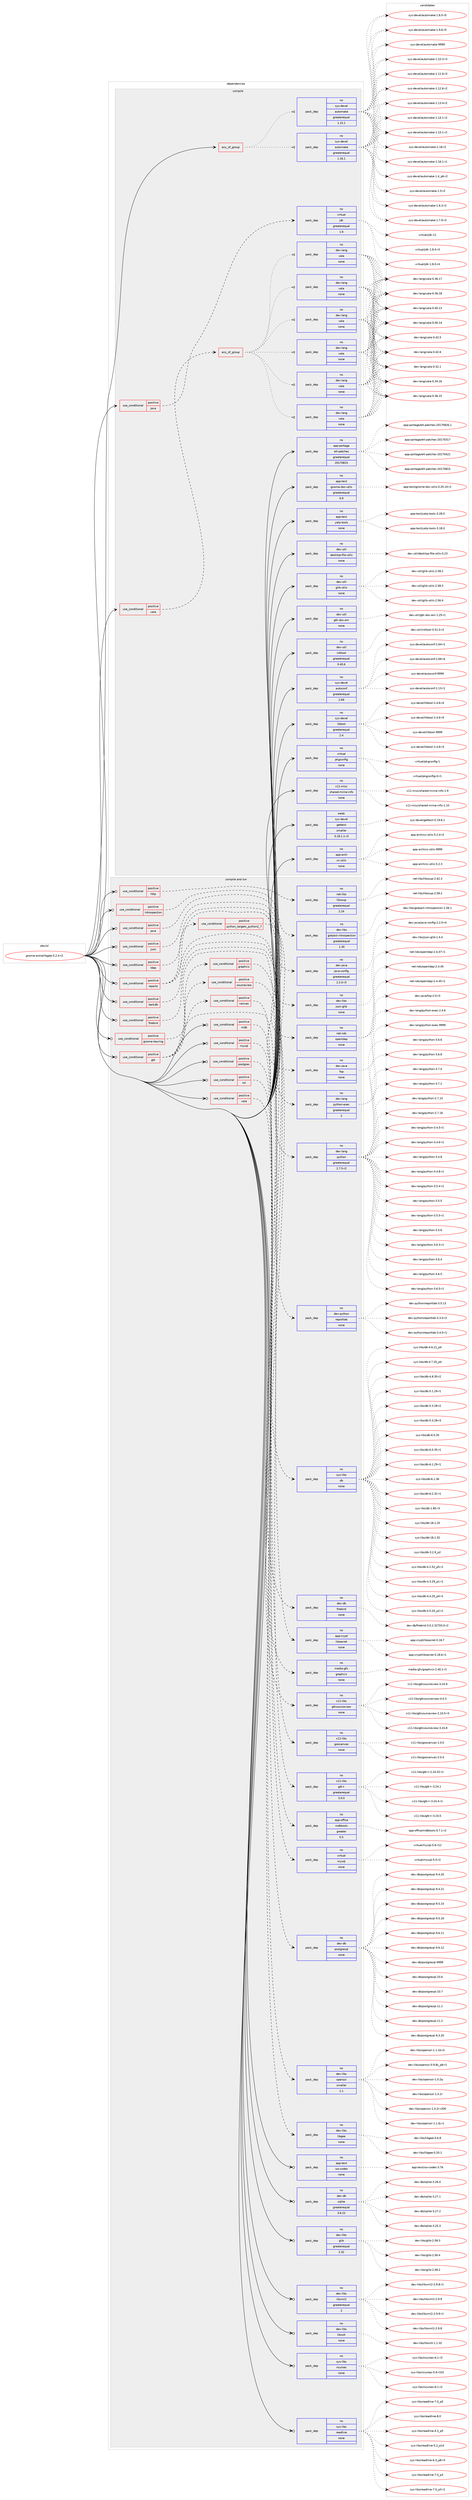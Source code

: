 digraph prolog {

# *************
# Graph options
# *************

newrank=true;
concentrate=true;
compound=true;
graph [rankdir=LR,fontname=Helvetica,fontsize=10,ranksep=1.5];#, ranksep=2.5, nodesep=0.2];
edge  [arrowhead=vee];
node  [fontname=Helvetica,fontsize=10];

# **********
# The ebuild
# **********

subgraph cluster_leftcol {
color=gray;
rank=same;
label=<<i>ebuild</i>>;
id [label="gnome-extra/libgda-5.2.4-r2", color=red, width=4, href="../gnome-extra/libgda-5.2.4-r2.svg"];
}

# ****************
# The dependencies
# ****************

subgraph cluster_midcol {
color=gray;
label=<<i>dependencies</i>>;
subgraph cluster_compile {
fillcolor="#eeeeee";
style=filled;
label=<<i>compile</i>>;
subgraph any23623 {
dependency1568084 [label=<<TABLE BORDER="0" CELLBORDER="1" CELLSPACING="0" CELLPADDING="4"><TR><TD CELLPADDING="10">any_of_group</TD></TR></TABLE>>, shape=none, color=red];subgraph pack1115759 {
dependency1568085 [label=<<TABLE BORDER="0" CELLBORDER="1" CELLSPACING="0" CELLPADDING="4" WIDTH="220"><TR><TD ROWSPAN="6" CELLPADDING="30">pack_dep</TD></TR><TR><TD WIDTH="110">no</TD></TR><TR><TD>sys-devel</TD></TR><TR><TD>automake</TD></TR><TR><TD>greaterequal</TD></TR><TR><TD>1.16.1</TD></TR></TABLE>>, shape=none, color=blue];
}
dependency1568084:e -> dependency1568085:w [weight=20,style="dotted",arrowhead="oinv"];
subgraph pack1115760 {
dependency1568086 [label=<<TABLE BORDER="0" CELLBORDER="1" CELLSPACING="0" CELLPADDING="4" WIDTH="220"><TR><TD ROWSPAN="6" CELLPADDING="30">pack_dep</TD></TR><TR><TD WIDTH="110">no</TD></TR><TR><TD>sys-devel</TD></TR><TR><TD>automake</TD></TR><TR><TD>greaterequal</TD></TR><TR><TD>1.15.1</TD></TR></TABLE>>, shape=none, color=blue];
}
dependency1568084:e -> dependency1568086:w [weight=20,style="dotted",arrowhead="oinv"];
}
id:e -> dependency1568084:w [weight=20,style="solid",arrowhead="vee"];
subgraph cond428078 {
dependency1568087 [label=<<TABLE BORDER="0" CELLBORDER="1" CELLSPACING="0" CELLPADDING="4"><TR><TD ROWSPAN="3" CELLPADDING="10">use_conditional</TD></TR><TR><TD>positive</TD></TR><TR><TD>java</TD></TR></TABLE>>, shape=none, color=red];
subgraph pack1115761 {
dependency1568088 [label=<<TABLE BORDER="0" CELLBORDER="1" CELLSPACING="0" CELLPADDING="4" WIDTH="220"><TR><TD ROWSPAN="6" CELLPADDING="30">pack_dep</TD></TR><TR><TD WIDTH="110">no</TD></TR><TR><TD>virtual</TD></TR><TR><TD>jdk</TD></TR><TR><TD>greaterequal</TD></TR><TR><TD>1.6</TD></TR></TABLE>>, shape=none, color=blue];
}
dependency1568087:e -> dependency1568088:w [weight=20,style="dashed",arrowhead="vee"];
}
id:e -> dependency1568087:w [weight=20,style="solid",arrowhead="vee"];
subgraph cond428079 {
dependency1568089 [label=<<TABLE BORDER="0" CELLBORDER="1" CELLSPACING="0" CELLPADDING="4"><TR><TD ROWSPAN="3" CELLPADDING="10">use_conditional</TD></TR><TR><TD>positive</TD></TR><TR><TD>vala</TD></TR></TABLE>>, shape=none, color=red];
subgraph any23624 {
dependency1568090 [label=<<TABLE BORDER="0" CELLBORDER="1" CELLSPACING="0" CELLPADDING="4"><TR><TD CELLPADDING="10">any_of_group</TD></TR></TABLE>>, shape=none, color=red];subgraph pack1115762 {
dependency1568091 [label=<<TABLE BORDER="0" CELLBORDER="1" CELLSPACING="0" CELLPADDING="4" WIDTH="220"><TR><TD ROWSPAN="6" CELLPADDING="30">pack_dep</TD></TR><TR><TD WIDTH="110">no</TD></TR><TR><TD>dev-lang</TD></TR><TR><TD>vala</TD></TR><TR><TD>none</TD></TR><TR><TD></TD></TR></TABLE>>, shape=none, color=blue];
}
dependency1568090:e -> dependency1568091:w [weight=20,style="dotted",arrowhead="oinv"];
subgraph pack1115763 {
dependency1568092 [label=<<TABLE BORDER="0" CELLBORDER="1" CELLSPACING="0" CELLPADDING="4" WIDTH="220"><TR><TD ROWSPAN="6" CELLPADDING="30">pack_dep</TD></TR><TR><TD WIDTH="110">no</TD></TR><TR><TD>dev-lang</TD></TR><TR><TD>vala</TD></TR><TR><TD>none</TD></TR><TR><TD></TD></TR></TABLE>>, shape=none, color=blue];
}
dependency1568090:e -> dependency1568092:w [weight=20,style="dotted",arrowhead="oinv"];
subgraph pack1115764 {
dependency1568093 [label=<<TABLE BORDER="0" CELLBORDER="1" CELLSPACING="0" CELLPADDING="4" WIDTH="220"><TR><TD ROWSPAN="6" CELLPADDING="30">pack_dep</TD></TR><TR><TD WIDTH="110">no</TD></TR><TR><TD>dev-lang</TD></TR><TR><TD>vala</TD></TR><TR><TD>none</TD></TR><TR><TD></TD></TR></TABLE>>, shape=none, color=blue];
}
dependency1568090:e -> dependency1568093:w [weight=20,style="dotted",arrowhead="oinv"];
subgraph pack1115765 {
dependency1568094 [label=<<TABLE BORDER="0" CELLBORDER="1" CELLSPACING="0" CELLPADDING="4" WIDTH="220"><TR><TD ROWSPAN="6" CELLPADDING="30">pack_dep</TD></TR><TR><TD WIDTH="110">no</TD></TR><TR><TD>dev-lang</TD></TR><TR><TD>vala</TD></TR><TR><TD>none</TD></TR><TR><TD></TD></TR></TABLE>>, shape=none, color=blue];
}
dependency1568090:e -> dependency1568094:w [weight=20,style="dotted",arrowhead="oinv"];
subgraph pack1115766 {
dependency1568095 [label=<<TABLE BORDER="0" CELLBORDER="1" CELLSPACING="0" CELLPADDING="4" WIDTH="220"><TR><TD ROWSPAN="6" CELLPADDING="30">pack_dep</TD></TR><TR><TD WIDTH="110">no</TD></TR><TR><TD>dev-lang</TD></TR><TR><TD>vala</TD></TR><TR><TD>none</TD></TR><TR><TD></TD></TR></TABLE>>, shape=none, color=blue];
}
dependency1568090:e -> dependency1568095:w [weight=20,style="dotted",arrowhead="oinv"];
subgraph pack1115767 {
dependency1568096 [label=<<TABLE BORDER="0" CELLBORDER="1" CELLSPACING="0" CELLPADDING="4" WIDTH="220"><TR><TD ROWSPAN="6" CELLPADDING="30">pack_dep</TD></TR><TR><TD WIDTH="110">no</TD></TR><TR><TD>dev-lang</TD></TR><TR><TD>vala</TD></TR><TR><TD>none</TD></TR><TR><TD></TD></TR></TABLE>>, shape=none, color=blue];
}
dependency1568090:e -> dependency1568096:w [weight=20,style="dotted",arrowhead="oinv"];
}
dependency1568089:e -> dependency1568090:w [weight=20,style="dashed",arrowhead="vee"];
}
id:e -> dependency1568089:w [weight=20,style="solid",arrowhead="vee"];
subgraph pack1115768 {
dependency1568097 [label=<<TABLE BORDER="0" CELLBORDER="1" CELLSPACING="0" CELLPADDING="4" WIDTH="220"><TR><TD ROWSPAN="6" CELLPADDING="30">pack_dep</TD></TR><TR><TD WIDTH="110">no</TD></TR><TR><TD>app-arch</TD></TR><TR><TD>xz-utils</TD></TR><TR><TD>none</TD></TR><TR><TD></TD></TR></TABLE>>, shape=none, color=blue];
}
id:e -> dependency1568097:w [weight=20,style="solid",arrowhead="vee"];
subgraph pack1115769 {
dependency1568098 [label=<<TABLE BORDER="0" CELLBORDER="1" CELLSPACING="0" CELLPADDING="4" WIDTH="220"><TR><TD ROWSPAN="6" CELLPADDING="30">pack_dep</TD></TR><TR><TD WIDTH="110">no</TD></TR><TR><TD>app-portage</TD></TR><TR><TD>elt-patches</TD></TR><TR><TD>greaterequal</TD></TR><TR><TD>20170815</TD></TR></TABLE>>, shape=none, color=blue];
}
id:e -> dependency1568098:w [weight=20,style="solid",arrowhead="vee"];
subgraph pack1115770 {
dependency1568099 [label=<<TABLE BORDER="0" CELLBORDER="1" CELLSPACING="0" CELLPADDING="4" WIDTH="220"><TR><TD ROWSPAN="6" CELLPADDING="30">pack_dep</TD></TR><TR><TD WIDTH="110">no</TD></TR><TR><TD>app-text</TD></TR><TR><TD>gnome-doc-utils</TD></TR><TR><TD>greaterequal</TD></TR><TR><TD>0.9</TD></TR></TABLE>>, shape=none, color=blue];
}
id:e -> dependency1568099:w [weight=20,style="solid",arrowhead="vee"];
subgraph pack1115771 {
dependency1568100 [label=<<TABLE BORDER="0" CELLBORDER="1" CELLSPACING="0" CELLPADDING="4" WIDTH="220"><TR><TD ROWSPAN="6" CELLPADDING="30">pack_dep</TD></TR><TR><TD WIDTH="110">no</TD></TR><TR><TD>app-text</TD></TR><TR><TD>yelp-tools</TD></TR><TR><TD>none</TD></TR><TR><TD></TD></TR></TABLE>>, shape=none, color=blue];
}
id:e -> dependency1568100:w [weight=20,style="solid",arrowhead="vee"];
subgraph pack1115772 {
dependency1568101 [label=<<TABLE BORDER="0" CELLBORDER="1" CELLSPACING="0" CELLPADDING="4" WIDTH="220"><TR><TD ROWSPAN="6" CELLPADDING="30">pack_dep</TD></TR><TR><TD WIDTH="110">no</TD></TR><TR><TD>dev-util</TD></TR><TR><TD>desktop-file-utils</TD></TR><TR><TD>none</TD></TR><TR><TD></TD></TR></TABLE>>, shape=none, color=blue];
}
id:e -> dependency1568101:w [weight=20,style="solid",arrowhead="vee"];
subgraph pack1115773 {
dependency1568102 [label=<<TABLE BORDER="0" CELLBORDER="1" CELLSPACING="0" CELLPADDING="4" WIDTH="220"><TR><TD ROWSPAN="6" CELLPADDING="30">pack_dep</TD></TR><TR><TD WIDTH="110">no</TD></TR><TR><TD>dev-util</TD></TR><TR><TD>glib-utils</TD></TR><TR><TD>none</TD></TR><TR><TD></TD></TR></TABLE>>, shape=none, color=blue];
}
id:e -> dependency1568102:w [weight=20,style="solid",arrowhead="vee"];
subgraph pack1115774 {
dependency1568103 [label=<<TABLE BORDER="0" CELLBORDER="1" CELLSPACING="0" CELLPADDING="4" WIDTH="220"><TR><TD ROWSPAN="6" CELLPADDING="30">pack_dep</TD></TR><TR><TD WIDTH="110">no</TD></TR><TR><TD>dev-util</TD></TR><TR><TD>gtk-doc-am</TD></TR><TR><TD>none</TD></TR><TR><TD></TD></TR></TABLE>>, shape=none, color=blue];
}
id:e -> dependency1568103:w [weight=20,style="solid",arrowhead="vee"];
subgraph pack1115775 {
dependency1568104 [label=<<TABLE BORDER="0" CELLBORDER="1" CELLSPACING="0" CELLPADDING="4" WIDTH="220"><TR><TD ROWSPAN="6" CELLPADDING="30">pack_dep</TD></TR><TR><TD WIDTH="110">no</TD></TR><TR><TD>dev-util</TD></TR><TR><TD>intltool</TD></TR><TR><TD>greaterequal</TD></TR><TR><TD>0.40.6</TD></TR></TABLE>>, shape=none, color=blue];
}
id:e -> dependency1568104:w [weight=20,style="solid",arrowhead="vee"];
subgraph pack1115776 {
dependency1568105 [label=<<TABLE BORDER="0" CELLBORDER="1" CELLSPACING="0" CELLPADDING="4" WIDTH="220"><TR><TD ROWSPAN="6" CELLPADDING="30">pack_dep</TD></TR><TR><TD WIDTH="110">no</TD></TR><TR><TD>sys-devel</TD></TR><TR><TD>autoconf</TD></TR><TR><TD>greaterequal</TD></TR><TR><TD>2.69</TD></TR></TABLE>>, shape=none, color=blue];
}
id:e -> dependency1568105:w [weight=20,style="solid",arrowhead="vee"];
subgraph pack1115777 {
dependency1568106 [label=<<TABLE BORDER="0" CELLBORDER="1" CELLSPACING="0" CELLPADDING="4" WIDTH="220"><TR><TD ROWSPAN="6" CELLPADDING="30">pack_dep</TD></TR><TR><TD WIDTH="110">no</TD></TR><TR><TD>sys-devel</TD></TR><TR><TD>libtool</TD></TR><TR><TD>greaterequal</TD></TR><TR><TD>2.4</TD></TR></TABLE>>, shape=none, color=blue];
}
id:e -> dependency1568106:w [weight=20,style="solid",arrowhead="vee"];
subgraph pack1115778 {
dependency1568107 [label=<<TABLE BORDER="0" CELLBORDER="1" CELLSPACING="0" CELLPADDING="4" WIDTH="220"><TR><TD ROWSPAN="6" CELLPADDING="30">pack_dep</TD></TR><TR><TD WIDTH="110">no</TD></TR><TR><TD>virtual</TD></TR><TR><TD>pkgconfig</TD></TR><TR><TD>none</TD></TR><TR><TD></TD></TR></TABLE>>, shape=none, color=blue];
}
id:e -> dependency1568107:w [weight=20,style="solid",arrowhead="vee"];
subgraph pack1115779 {
dependency1568108 [label=<<TABLE BORDER="0" CELLBORDER="1" CELLSPACING="0" CELLPADDING="4" WIDTH="220"><TR><TD ROWSPAN="6" CELLPADDING="30">pack_dep</TD></TR><TR><TD WIDTH="110">no</TD></TR><TR><TD>x11-misc</TD></TR><TR><TD>shared-mime-info</TD></TR><TR><TD>none</TD></TR><TR><TD></TD></TR></TABLE>>, shape=none, color=blue];
}
id:e -> dependency1568108:w [weight=20,style="solid",arrowhead="vee"];
subgraph pack1115780 {
dependency1568109 [label=<<TABLE BORDER="0" CELLBORDER="1" CELLSPACING="0" CELLPADDING="4" WIDTH="220"><TR><TD ROWSPAN="6" CELLPADDING="30">pack_dep</TD></TR><TR><TD WIDTH="110">weak</TD></TR><TR><TD>sys-devel</TD></TR><TR><TD>gettext</TD></TR><TR><TD>smaller</TD></TR><TR><TD>0.18.1.1-r3</TD></TR></TABLE>>, shape=none, color=blue];
}
id:e -> dependency1568109:w [weight=20,style="solid",arrowhead="vee"];
}
subgraph cluster_compileandrun {
fillcolor="#eeeeee";
style=filled;
label=<<i>compile and run</i>>;
subgraph cond428080 {
dependency1568110 [label=<<TABLE BORDER="0" CELLBORDER="1" CELLSPACING="0" CELLPADDING="4"><TR><TD ROWSPAN="3" CELLPADDING="10">use_conditional</TD></TR><TR><TD>positive</TD></TR><TR><TD>berkdb</TD></TR></TABLE>>, shape=none, color=red];
subgraph pack1115781 {
dependency1568111 [label=<<TABLE BORDER="0" CELLBORDER="1" CELLSPACING="0" CELLPADDING="4" WIDTH="220"><TR><TD ROWSPAN="6" CELLPADDING="30">pack_dep</TD></TR><TR><TD WIDTH="110">no</TD></TR><TR><TD>sys-libs</TD></TR><TR><TD>db</TD></TR><TR><TD>none</TD></TR><TR><TD></TD></TR></TABLE>>, shape=none, color=blue];
}
dependency1568110:e -> dependency1568111:w [weight=20,style="dashed",arrowhead="vee"];
}
id:e -> dependency1568110:w [weight=20,style="solid",arrowhead="odotvee"];
subgraph cond428081 {
dependency1568112 [label=<<TABLE BORDER="0" CELLBORDER="1" CELLSPACING="0" CELLPADDING="4"><TR><TD ROWSPAN="3" CELLPADDING="10">use_conditional</TD></TR><TR><TD>positive</TD></TR><TR><TD>firebird</TD></TR></TABLE>>, shape=none, color=red];
subgraph pack1115782 {
dependency1568113 [label=<<TABLE BORDER="0" CELLBORDER="1" CELLSPACING="0" CELLPADDING="4" WIDTH="220"><TR><TD ROWSPAN="6" CELLPADDING="30">pack_dep</TD></TR><TR><TD WIDTH="110">no</TD></TR><TR><TD>dev-db</TD></TR><TR><TD>firebird</TD></TR><TR><TD>none</TD></TR><TR><TD></TD></TR></TABLE>>, shape=none, color=blue];
}
dependency1568112:e -> dependency1568113:w [weight=20,style="dashed",arrowhead="vee"];
}
id:e -> dependency1568112:w [weight=20,style="solid",arrowhead="odotvee"];
subgraph cond428082 {
dependency1568114 [label=<<TABLE BORDER="0" CELLBORDER="1" CELLSPACING="0" CELLPADDING="4"><TR><TD ROWSPAN="3" CELLPADDING="10">use_conditional</TD></TR><TR><TD>positive</TD></TR><TR><TD>gnome-keyring</TD></TR></TABLE>>, shape=none, color=red];
subgraph pack1115783 {
dependency1568115 [label=<<TABLE BORDER="0" CELLBORDER="1" CELLSPACING="0" CELLPADDING="4" WIDTH="220"><TR><TD ROWSPAN="6" CELLPADDING="30">pack_dep</TD></TR><TR><TD WIDTH="110">no</TD></TR><TR><TD>app-crypt</TD></TR><TR><TD>libsecret</TD></TR><TR><TD>none</TD></TR><TR><TD></TD></TR></TABLE>>, shape=none, color=blue];
}
dependency1568114:e -> dependency1568115:w [weight=20,style="dashed",arrowhead="vee"];
}
id:e -> dependency1568114:w [weight=20,style="solid",arrowhead="odotvee"];
subgraph cond428083 {
dependency1568116 [label=<<TABLE BORDER="0" CELLBORDER="1" CELLSPACING="0" CELLPADDING="4"><TR><TD ROWSPAN="3" CELLPADDING="10">use_conditional</TD></TR><TR><TD>positive</TD></TR><TR><TD>gtk</TD></TR></TABLE>>, shape=none, color=red];
subgraph pack1115784 {
dependency1568117 [label=<<TABLE BORDER="0" CELLBORDER="1" CELLSPACING="0" CELLPADDING="4" WIDTH="220"><TR><TD ROWSPAN="6" CELLPADDING="30">pack_dep</TD></TR><TR><TD WIDTH="110">no</TD></TR><TR><TD>x11-libs</TD></TR><TR><TD>gtk+</TD></TR><TR><TD>greaterequal</TD></TR><TR><TD>3.0.0</TD></TR></TABLE>>, shape=none, color=blue];
}
dependency1568116:e -> dependency1568117:w [weight=20,style="dashed",arrowhead="vee"];
subgraph cond428084 {
dependency1568118 [label=<<TABLE BORDER="0" CELLBORDER="1" CELLSPACING="0" CELLPADDING="4"><TR><TD ROWSPAN="3" CELLPADDING="10">use_conditional</TD></TR><TR><TD>positive</TD></TR><TR><TD>canvas</TD></TR></TABLE>>, shape=none, color=red];
subgraph pack1115785 {
dependency1568119 [label=<<TABLE BORDER="0" CELLBORDER="1" CELLSPACING="0" CELLPADDING="4" WIDTH="220"><TR><TD ROWSPAN="6" CELLPADDING="30">pack_dep</TD></TR><TR><TD WIDTH="110">no</TD></TR><TR><TD>x11-libs</TD></TR><TR><TD>goocanvas</TD></TR><TR><TD>none</TD></TR><TR><TD></TD></TR></TABLE>>, shape=none, color=blue];
}
dependency1568118:e -> dependency1568119:w [weight=20,style="dashed",arrowhead="vee"];
}
dependency1568116:e -> dependency1568118:w [weight=20,style="dashed",arrowhead="vee"];
subgraph cond428085 {
dependency1568120 [label=<<TABLE BORDER="0" CELLBORDER="1" CELLSPACING="0" CELLPADDING="4"><TR><TD ROWSPAN="3" CELLPADDING="10">use_conditional</TD></TR><TR><TD>positive</TD></TR><TR><TD>sourceview</TD></TR></TABLE>>, shape=none, color=red];
subgraph pack1115786 {
dependency1568121 [label=<<TABLE BORDER="0" CELLBORDER="1" CELLSPACING="0" CELLPADDING="4" WIDTH="220"><TR><TD ROWSPAN="6" CELLPADDING="30">pack_dep</TD></TR><TR><TD WIDTH="110">no</TD></TR><TR><TD>x11-libs</TD></TR><TR><TD>gtksourceview</TD></TR><TR><TD>none</TD></TR><TR><TD></TD></TR></TABLE>>, shape=none, color=blue];
}
dependency1568120:e -> dependency1568121:w [weight=20,style="dashed",arrowhead="vee"];
}
dependency1568116:e -> dependency1568120:w [weight=20,style="dashed",arrowhead="vee"];
subgraph cond428086 {
dependency1568122 [label=<<TABLE BORDER="0" CELLBORDER="1" CELLSPACING="0" CELLPADDING="4"><TR><TD ROWSPAN="3" CELLPADDING="10">use_conditional</TD></TR><TR><TD>positive</TD></TR><TR><TD>graphviz</TD></TR></TABLE>>, shape=none, color=red];
subgraph pack1115787 {
dependency1568123 [label=<<TABLE BORDER="0" CELLBORDER="1" CELLSPACING="0" CELLPADDING="4" WIDTH="220"><TR><TD ROWSPAN="6" CELLPADDING="30">pack_dep</TD></TR><TR><TD WIDTH="110">no</TD></TR><TR><TD>media-gfx</TD></TR><TR><TD>graphviz</TD></TR><TR><TD>none</TD></TR><TR><TD></TD></TR></TABLE>>, shape=none, color=blue];
}
dependency1568122:e -> dependency1568123:w [weight=20,style="dashed",arrowhead="vee"];
}
dependency1568116:e -> dependency1568122:w [weight=20,style="dashed",arrowhead="vee"];
}
id:e -> dependency1568116:w [weight=20,style="solid",arrowhead="odotvee"];
subgraph cond428087 {
dependency1568124 [label=<<TABLE BORDER="0" CELLBORDER="1" CELLSPACING="0" CELLPADDING="4"><TR><TD ROWSPAN="3" CELLPADDING="10">use_conditional</TD></TR><TR><TD>positive</TD></TR><TR><TD>http</TD></TR></TABLE>>, shape=none, color=red];
subgraph pack1115788 {
dependency1568125 [label=<<TABLE BORDER="0" CELLBORDER="1" CELLSPACING="0" CELLPADDING="4" WIDTH="220"><TR><TD ROWSPAN="6" CELLPADDING="30">pack_dep</TD></TR><TR><TD WIDTH="110">no</TD></TR><TR><TD>net-libs</TD></TR><TR><TD>libsoup</TD></TR><TR><TD>greaterequal</TD></TR><TR><TD>2.24</TD></TR></TABLE>>, shape=none, color=blue];
}
dependency1568124:e -> dependency1568125:w [weight=20,style="dashed",arrowhead="vee"];
}
id:e -> dependency1568124:w [weight=20,style="solid",arrowhead="odotvee"];
subgraph cond428088 {
dependency1568126 [label=<<TABLE BORDER="0" CELLBORDER="1" CELLSPACING="0" CELLPADDING="4"><TR><TD ROWSPAN="3" CELLPADDING="10">use_conditional</TD></TR><TR><TD>positive</TD></TR><TR><TD>introspection</TD></TR></TABLE>>, shape=none, color=red];
subgraph pack1115789 {
dependency1568127 [label=<<TABLE BORDER="0" CELLBORDER="1" CELLSPACING="0" CELLPADDING="4" WIDTH="220"><TR><TD ROWSPAN="6" CELLPADDING="30">pack_dep</TD></TR><TR><TD WIDTH="110">no</TD></TR><TR><TD>dev-libs</TD></TR><TR><TD>gobject-introspection</TD></TR><TR><TD>greaterequal</TD></TR><TR><TD>1.30</TD></TR></TABLE>>, shape=none, color=blue];
}
dependency1568126:e -> dependency1568127:w [weight=20,style="dashed",arrowhead="vee"];
}
id:e -> dependency1568126:w [weight=20,style="solid",arrowhead="odotvee"];
subgraph cond428089 {
dependency1568128 [label=<<TABLE BORDER="0" CELLBORDER="1" CELLSPACING="0" CELLPADDING="4"><TR><TD ROWSPAN="3" CELLPADDING="10">use_conditional</TD></TR><TR><TD>positive</TD></TR><TR><TD>java</TD></TR></TABLE>>, shape=none, color=red];
subgraph pack1115790 {
dependency1568129 [label=<<TABLE BORDER="0" CELLBORDER="1" CELLSPACING="0" CELLPADDING="4" WIDTH="220"><TR><TD ROWSPAN="6" CELLPADDING="30">pack_dep</TD></TR><TR><TD WIDTH="110">no</TD></TR><TR><TD>dev-java</TD></TR><TR><TD>java-config</TD></TR><TR><TD>greaterequal</TD></TR><TR><TD>2.2.0-r3</TD></TR></TABLE>>, shape=none, color=blue];
}
dependency1568128:e -> dependency1568129:w [weight=20,style="dashed",arrowhead="vee"];
}
id:e -> dependency1568128:w [weight=20,style="solid",arrowhead="odotvee"];
subgraph cond428090 {
dependency1568130 [label=<<TABLE BORDER="0" CELLBORDER="1" CELLSPACING="0" CELLPADDING="4"><TR><TD ROWSPAN="3" CELLPADDING="10">use_conditional</TD></TR><TR><TD>positive</TD></TR><TR><TD>json</TD></TR></TABLE>>, shape=none, color=red];
subgraph pack1115791 {
dependency1568131 [label=<<TABLE BORDER="0" CELLBORDER="1" CELLSPACING="0" CELLPADDING="4" WIDTH="220"><TR><TD ROWSPAN="6" CELLPADDING="30">pack_dep</TD></TR><TR><TD WIDTH="110">no</TD></TR><TR><TD>dev-libs</TD></TR><TR><TD>json-glib</TD></TR><TR><TD>none</TD></TR><TR><TD></TD></TR></TABLE>>, shape=none, color=blue];
}
dependency1568130:e -> dependency1568131:w [weight=20,style="dashed",arrowhead="vee"];
}
id:e -> dependency1568130:w [weight=20,style="solid",arrowhead="odotvee"];
subgraph cond428091 {
dependency1568132 [label=<<TABLE BORDER="0" CELLBORDER="1" CELLSPACING="0" CELLPADDING="4"><TR><TD ROWSPAN="3" CELLPADDING="10">use_conditional</TD></TR><TR><TD>positive</TD></TR><TR><TD>ldap</TD></TR></TABLE>>, shape=none, color=red];
subgraph pack1115792 {
dependency1568133 [label=<<TABLE BORDER="0" CELLBORDER="1" CELLSPACING="0" CELLPADDING="4" WIDTH="220"><TR><TD ROWSPAN="6" CELLPADDING="30">pack_dep</TD></TR><TR><TD WIDTH="110">no</TD></TR><TR><TD>net-nds</TD></TR><TR><TD>openldap</TD></TR><TR><TD>none</TD></TR><TR><TD></TD></TR></TABLE>>, shape=none, color=blue];
}
dependency1568132:e -> dependency1568133:w [weight=20,style="dashed",arrowhead="vee"];
}
id:e -> dependency1568132:w [weight=20,style="solid",arrowhead="odotvee"];
subgraph cond428092 {
dependency1568134 [label=<<TABLE BORDER="0" CELLBORDER="1" CELLSPACING="0" CELLPADDING="4"><TR><TD ROWSPAN="3" CELLPADDING="10">use_conditional</TD></TR><TR><TD>positive</TD></TR><TR><TD>mdb</TD></TR></TABLE>>, shape=none, color=red];
subgraph pack1115793 {
dependency1568135 [label=<<TABLE BORDER="0" CELLBORDER="1" CELLSPACING="0" CELLPADDING="4" WIDTH="220"><TR><TD ROWSPAN="6" CELLPADDING="30">pack_dep</TD></TR><TR><TD WIDTH="110">no</TD></TR><TR><TD>app-office</TD></TR><TR><TD>mdbtools</TD></TR><TR><TD>greater</TD></TR><TR><TD>0.5</TD></TR></TABLE>>, shape=none, color=blue];
}
dependency1568134:e -> dependency1568135:w [weight=20,style="dashed",arrowhead="vee"];
}
id:e -> dependency1568134:w [weight=20,style="solid",arrowhead="odotvee"];
subgraph cond428093 {
dependency1568136 [label=<<TABLE BORDER="0" CELLBORDER="1" CELLSPACING="0" CELLPADDING="4"><TR><TD ROWSPAN="3" CELLPADDING="10">use_conditional</TD></TR><TR><TD>positive</TD></TR><TR><TD>mysql</TD></TR></TABLE>>, shape=none, color=red];
subgraph pack1115794 {
dependency1568137 [label=<<TABLE BORDER="0" CELLBORDER="1" CELLSPACING="0" CELLPADDING="4" WIDTH="220"><TR><TD ROWSPAN="6" CELLPADDING="30">pack_dep</TD></TR><TR><TD WIDTH="110">no</TD></TR><TR><TD>virtual</TD></TR><TR><TD>mysql</TD></TR><TR><TD>none</TD></TR><TR><TD></TD></TR></TABLE>>, shape=none, color=blue];
}
dependency1568136:e -> dependency1568137:w [weight=20,style="dashed",arrowhead="vee"];
}
id:e -> dependency1568136:w [weight=20,style="solid",arrowhead="odotvee"];
subgraph cond428094 {
dependency1568138 [label=<<TABLE BORDER="0" CELLBORDER="1" CELLSPACING="0" CELLPADDING="4"><TR><TD ROWSPAN="3" CELLPADDING="10">use_conditional</TD></TR><TR><TD>positive</TD></TR><TR><TD>postgres</TD></TR></TABLE>>, shape=none, color=red];
subgraph pack1115795 {
dependency1568139 [label=<<TABLE BORDER="0" CELLBORDER="1" CELLSPACING="0" CELLPADDING="4" WIDTH="220"><TR><TD ROWSPAN="6" CELLPADDING="30">pack_dep</TD></TR><TR><TD WIDTH="110">no</TD></TR><TR><TD>dev-db</TD></TR><TR><TD>postgresql</TD></TR><TR><TD>none</TD></TR><TR><TD></TD></TR></TABLE>>, shape=none, color=blue];
}
dependency1568138:e -> dependency1568139:w [weight=20,style="dashed",arrowhead="vee"];
}
id:e -> dependency1568138:w [weight=20,style="solid",arrowhead="odotvee"];
subgraph cond428095 {
dependency1568140 [label=<<TABLE BORDER="0" CELLBORDER="1" CELLSPACING="0" CELLPADDING="4"><TR><TD ROWSPAN="3" CELLPADDING="10">use_conditional</TD></TR><TR><TD>positive</TD></TR><TR><TD>reports</TD></TR></TABLE>>, shape=none, color=red];
subgraph cond428096 {
dependency1568141 [label=<<TABLE BORDER="0" CELLBORDER="1" CELLSPACING="0" CELLPADDING="4"><TR><TD ROWSPAN="3" CELLPADDING="10">use_conditional</TD></TR><TR><TD>positive</TD></TR><TR><TD>python_targets_python2_7</TD></TR></TABLE>>, shape=none, color=red];
subgraph pack1115796 {
dependency1568142 [label=<<TABLE BORDER="0" CELLBORDER="1" CELLSPACING="0" CELLPADDING="4" WIDTH="220"><TR><TD ROWSPAN="6" CELLPADDING="30">pack_dep</TD></TR><TR><TD WIDTH="110">no</TD></TR><TR><TD>dev-lang</TD></TR><TR><TD>python</TD></TR><TR><TD>greaterequal</TD></TR><TR><TD>2.7.5-r2</TD></TR></TABLE>>, shape=none, color=blue];
}
dependency1568141:e -> dependency1568142:w [weight=20,style="dashed",arrowhead="vee"];
}
dependency1568140:e -> dependency1568141:w [weight=20,style="dashed",arrowhead="vee"];
subgraph pack1115797 {
dependency1568143 [label=<<TABLE BORDER="0" CELLBORDER="1" CELLSPACING="0" CELLPADDING="4" WIDTH="220"><TR><TD ROWSPAN="6" CELLPADDING="30">pack_dep</TD></TR><TR><TD WIDTH="110">no</TD></TR><TR><TD>dev-lang</TD></TR><TR><TD>python-exec</TD></TR><TR><TD>greaterequal</TD></TR><TR><TD>2</TD></TR></TABLE>>, shape=none, color=blue];
}
dependency1568140:e -> dependency1568143:w [weight=20,style="dashed",arrowhead="vee"];
subgraph pack1115798 {
dependency1568144 [label=<<TABLE BORDER="0" CELLBORDER="1" CELLSPACING="0" CELLPADDING="4" WIDTH="220"><TR><TD ROWSPAN="6" CELLPADDING="30">pack_dep</TD></TR><TR><TD WIDTH="110">no</TD></TR><TR><TD>dev-java</TD></TR><TR><TD>fop</TD></TR><TR><TD>none</TD></TR><TR><TD></TD></TR></TABLE>>, shape=none, color=blue];
}
dependency1568140:e -> dependency1568144:w [weight=20,style="dashed",arrowhead="vee"];
subgraph pack1115799 {
dependency1568145 [label=<<TABLE BORDER="0" CELLBORDER="1" CELLSPACING="0" CELLPADDING="4" WIDTH="220"><TR><TD ROWSPAN="6" CELLPADDING="30">pack_dep</TD></TR><TR><TD WIDTH="110">no</TD></TR><TR><TD>dev-python</TD></TR><TR><TD>reportlab</TD></TR><TR><TD>none</TD></TR><TR><TD></TD></TR></TABLE>>, shape=none, color=blue];
}
dependency1568140:e -> dependency1568145:w [weight=20,style="dashed",arrowhead="vee"];
}
id:e -> dependency1568140:w [weight=20,style="solid",arrowhead="odotvee"];
subgraph cond428097 {
dependency1568146 [label=<<TABLE BORDER="0" CELLBORDER="1" CELLSPACING="0" CELLPADDING="4"><TR><TD ROWSPAN="3" CELLPADDING="10">use_conditional</TD></TR><TR><TD>positive</TD></TR><TR><TD>ssl</TD></TR></TABLE>>, shape=none, color=red];
subgraph pack1115800 {
dependency1568147 [label=<<TABLE BORDER="0" CELLBORDER="1" CELLSPACING="0" CELLPADDING="4" WIDTH="220"><TR><TD ROWSPAN="6" CELLPADDING="30">pack_dep</TD></TR><TR><TD WIDTH="110">no</TD></TR><TR><TD>dev-libs</TD></TR><TR><TD>openssl</TD></TR><TR><TD>smaller</TD></TR><TR><TD>1.1</TD></TR></TABLE>>, shape=none, color=blue];
}
dependency1568146:e -> dependency1568147:w [weight=20,style="dashed",arrowhead="vee"];
}
id:e -> dependency1568146:w [weight=20,style="solid",arrowhead="odotvee"];
subgraph cond428098 {
dependency1568148 [label=<<TABLE BORDER="0" CELLBORDER="1" CELLSPACING="0" CELLPADDING="4"><TR><TD ROWSPAN="3" CELLPADDING="10">use_conditional</TD></TR><TR><TD>positive</TD></TR><TR><TD>vala</TD></TR></TABLE>>, shape=none, color=red];
subgraph pack1115801 {
dependency1568149 [label=<<TABLE BORDER="0" CELLBORDER="1" CELLSPACING="0" CELLPADDING="4" WIDTH="220"><TR><TD ROWSPAN="6" CELLPADDING="30">pack_dep</TD></TR><TR><TD WIDTH="110">no</TD></TR><TR><TD>dev-libs</TD></TR><TR><TD>libgee</TD></TR><TR><TD>none</TD></TR><TR><TD></TD></TR></TABLE>>, shape=none, color=blue];
}
dependency1568148:e -> dependency1568149:w [weight=20,style="dashed",arrowhead="vee"];
}
id:e -> dependency1568148:w [weight=20,style="solid",arrowhead="odotvee"];
subgraph pack1115802 {
dependency1568150 [label=<<TABLE BORDER="0" CELLBORDER="1" CELLSPACING="0" CELLPADDING="4" WIDTH="220"><TR><TD ROWSPAN="6" CELLPADDING="30">pack_dep</TD></TR><TR><TD WIDTH="110">no</TD></TR><TR><TD>app-text</TD></TR><TR><TD>iso-codes</TD></TR><TR><TD>none</TD></TR><TR><TD></TD></TR></TABLE>>, shape=none, color=blue];
}
id:e -> dependency1568150:w [weight=20,style="solid",arrowhead="odotvee"];
subgraph pack1115803 {
dependency1568151 [label=<<TABLE BORDER="0" CELLBORDER="1" CELLSPACING="0" CELLPADDING="4" WIDTH="220"><TR><TD ROWSPAN="6" CELLPADDING="30">pack_dep</TD></TR><TR><TD WIDTH="110">no</TD></TR><TR><TD>dev-db</TD></TR><TR><TD>sqlite</TD></TR><TR><TD>greaterequal</TD></TR><TR><TD>3.6.22</TD></TR></TABLE>>, shape=none, color=blue];
}
id:e -> dependency1568151:w [weight=20,style="solid",arrowhead="odotvee"];
subgraph pack1115804 {
dependency1568152 [label=<<TABLE BORDER="0" CELLBORDER="1" CELLSPACING="0" CELLPADDING="4" WIDTH="220"><TR><TD ROWSPAN="6" CELLPADDING="30">pack_dep</TD></TR><TR><TD WIDTH="110">no</TD></TR><TR><TD>dev-libs</TD></TR><TR><TD>glib</TD></TR><TR><TD>greaterequal</TD></TR><TR><TD>2.32</TD></TR></TABLE>>, shape=none, color=blue];
}
id:e -> dependency1568152:w [weight=20,style="solid",arrowhead="odotvee"];
subgraph pack1115805 {
dependency1568153 [label=<<TABLE BORDER="0" CELLBORDER="1" CELLSPACING="0" CELLPADDING="4" WIDTH="220"><TR><TD ROWSPAN="6" CELLPADDING="30">pack_dep</TD></TR><TR><TD WIDTH="110">no</TD></TR><TR><TD>dev-libs</TD></TR><TR><TD>libxml2</TD></TR><TR><TD>greaterequal</TD></TR><TR><TD>2</TD></TR></TABLE>>, shape=none, color=blue];
}
id:e -> dependency1568153:w [weight=20,style="solid",arrowhead="odotvee"];
subgraph pack1115806 {
dependency1568154 [label=<<TABLE BORDER="0" CELLBORDER="1" CELLSPACING="0" CELLPADDING="4" WIDTH="220"><TR><TD ROWSPAN="6" CELLPADDING="30">pack_dep</TD></TR><TR><TD WIDTH="110">no</TD></TR><TR><TD>dev-libs</TD></TR><TR><TD>libxslt</TD></TR><TR><TD>none</TD></TR><TR><TD></TD></TR></TABLE>>, shape=none, color=blue];
}
id:e -> dependency1568154:w [weight=20,style="solid",arrowhead="odotvee"];
subgraph pack1115807 {
dependency1568155 [label=<<TABLE BORDER="0" CELLBORDER="1" CELLSPACING="0" CELLPADDING="4" WIDTH="220"><TR><TD ROWSPAN="6" CELLPADDING="30">pack_dep</TD></TR><TR><TD WIDTH="110">no</TD></TR><TR><TD>sys-libs</TD></TR><TR><TD>ncurses</TD></TR><TR><TD>none</TD></TR><TR><TD></TD></TR></TABLE>>, shape=none, color=blue];
}
id:e -> dependency1568155:w [weight=20,style="solid",arrowhead="odotvee"];
subgraph pack1115808 {
dependency1568156 [label=<<TABLE BORDER="0" CELLBORDER="1" CELLSPACING="0" CELLPADDING="4" WIDTH="220"><TR><TD ROWSPAN="6" CELLPADDING="30">pack_dep</TD></TR><TR><TD WIDTH="110">no</TD></TR><TR><TD>sys-libs</TD></TR><TR><TD>readline</TD></TR><TR><TD>none</TD></TR><TR><TD></TD></TR></TABLE>>, shape=none, color=blue];
}
id:e -> dependency1568156:w [weight=20,style="solid",arrowhead="odotvee"];
}
subgraph cluster_run {
fillcolor="#eeeeee";
style=filled;
label=<<i>run</i>>;
}
}

# **************
# The candidates
# **************

subgraph cluster_choices {
rank=same;
color=gray;
label=<<i>candidates</i>>;

subgraph choice1115759 {
color=black;
nodesep=1;
choice11512111545100101118101108479711711611110997107101454946494846514511451 [label="sys-devel/automake-1.10.3-r3", color=red, width=4,href="../sys-devel/automake-1.10.3-r3.svg"];
choice11512111545100101118101108479711711611110997107101454946494946544511451 [label="sys-devel/automake-1.11.6-r3", color=red, width=4,href="../sys-devel/automake-1.11.6-r3.svg"];
choice11512111545100101118101108479711711611110997107101454946495046544511450 [label="sys-devel/automake-1.12.6-r2", color=red, width=4,href="../sys-devel/automake-1.12.6-r2.svg"];
choice11512111545100101118101108479711711611110997107101454946495146524511450 [label="sys-devel/automake-1.13.4-r2", color=red, width=4,href="../sys-devel/automake-1.13.4-r2.svg"];
choice11512111545100101118101108479711711611110997107101454946495246494511450 [label="sys-devel/automake-1.14.1-r2", color=red, width=4,href="../sys-devel/automake-1.14.1-r2.svg"];
choice11512111545100101118101108479711711611110997107101454946495346494511450 [label="sys-devel/automake-1.15.1-r2", color=red, width=4,href="../sys-devel/automake-1.15.1-r2.svg"];
choice1151211154510010111810110847971171161111099710710145494649544511450 [label="sys-devel/automake-1.16-r2", color=red, width=4,href="../sys-devel/automake-1.16-r2.svg"];
choice11512111545100101118101108479711711611110997107101454946495446494511449 [label="sys-devel/automake-1.16.1-r1", color=red, width=4,href="../sys-devel/automake-1.16.1-r1.svg"];
choice115121115451001011181011084797117116111109971071014549465295112544511450 [label="sys-devel/automake-1.4_p6-r2", color=red, width=4,href="../sys-devel/automake-1.4_p6-r2.svg"];
choice11512111545100101118101108479711711611110997107101454946534511450 [label="sys-devel/automake-1.5-r2", color=red, width=4,href="../sys-devel/automake-1.5-r2.svg"];
choice115121115451001011181011084797117116111109971071014549465446514511450 [label="sys-devel/automake-1.6.3-r2", color=red, width=4,href="../sys-devel/automake-1.6.3-r2.svg"];
choice115121115451001011181011084797117116111109971071014549465546574511451 [label="sys-devel/automake-1.7.9-r3", color=red, width=4,href="../sys-devel/automake-1.7.9-r3.svg"];
choice115121115451001011181011084797117116111109971071014549465646534511453 [label="sys-devel/automake-1.8.5-r5", color=red, width=4,href="../sys-devel/automake-1.8.5-r5.svg"];
choice115121115451001011181011084797117116111109971071014549465746544511453 [label="sys-devel/automake-1.9.6-r5", color=red, width=4,href="../sys-devel/automake-1.9.6-r5.svg"];
choice115121115451001011181011084797117116111109971071014557575757 [label="sys-devel/automake-9999", color=red, width=4,href="../sys-devel/automake-9999.svg"];
dependency1568085:e -> choice11512111545100101118101108479711711611110997107101454946494846514511451:w [style=dotted,weight="100"];
dependency1568085:e -> choice11512111545100101118101108479711711611110997107101454946494946544511451:w [style=dotted,weight="100"];
dependency1568085:e -> choice11512111545100101118101108479711711611110997107101454946495046544511450:w [style=dotted,weight="100"];
dependency1568085:e -> choice11512111545100101118101108479711711611110997107101454946495146524511450:w [style=dotted,weight="100"];
dependency1568085:e -> choice11512111545100101118101108479711711611110997107101454946495246494511450:w [style=dotted,weight="100"];
dependency1568085:e -> choice11512111545100101118101108479711711611110997107101454946495346494511450:w [style=dotted,weight="100"];
dependency1568085:e -> choice1151211154510010111810110847971171161111099710710145494649544511450:w [style=dotted,weight="100"];
dependency1568085:e -> choice11512111545100101118101108479711711611110997107101454946495446494511449:w [style=dotted,weight="100"];
dependency1568085:e -> choice115121115451001011181011084797117116111109971071014549465295112544511450:w [style=dotted,weight="100"];
dependency1568085:e -> choice11512111545100101118101108479711711611110997107101454946534511450:w [style=dotted,weight="100"];
dependency1568085:e -> choice115121115451001011181011084797117116111109971071014549465446514511450:w [style=dotted,weight="100"];
dependency1568085:e -> choice115121115451001011181011084797117116111109971071014549465546574511451:w [style=dotted,weight="100"];
dependency1568085:e -> choice115121115451001011181011084797117116111109971071014549465646534511453:w [style=dotted,weight="100"];
dependency1568085:e -> choice115121115451001011181011084797117116111109971071014549465746544511453:w [style=dotted,weight="100"];
dependency1568085:e -> choice115121115451001011181011084797117116111109971071014557575757:w [style=dotted,weight="100"];
}
subgraph choice1115760 {
color=black;
nodesep=1;
choice11512111545100101118101108479711711611110997107101454946494846514511451 [label="sys-devel/automake-1.10.3-r3", color=red, width=4,href="../sys-devel/automake-1.10.3-r3.svg"];
choice11512111545100101118101108479711711611110997107101454946494946544511451 [label="sys-devel/automake-1.11.6-r3", color=red, width=4,href="../sys-devel/automake-1.11.6-r3.svg"];
choice11512111545100101118101108479711711611110997107101454946495046544511450 [label="sys-devel/automake-1.12.6-r2", color=red, width=4,href="../sys-devel/automake-1.12.6-r2.svg"];
choice11512111545100101118101108479711711611110997107101454946495146524511450 [label="sys-devel/automake-1.13.4-r2", color=red, width=4,href="../sys-devel/automake-1.13.4-r2.svg"];
choice11512111545100101118101108479711711611110997107101454946495246494511450 [label="sys-devel/automake-1.14.1-r2", color=red, width=4,href="../sys-devel/automake-1.14.1-r2.svg"];
choice11512111545100101118101108479711711611110997107101454946495346494511450 [label="sys-devel/automake-1.15.1-r2", color=red, width=4,href="../sys-devel/automake-1.15.1-r2.svg"];
choice1151211154510010111810110847971171161111099710710145494649544511450 [label="sys-devel/automake-1.16-r2", color=red, width=4,href="../sys-devel/automake-1.16-r2.svg"];
choice11512111545100101118101108479711711611110997107101454946495446494511449 [label="sys-devel/automake-1.16.1-r1", color=red, width=4,href="../sys-devel/automake-1.16.1-r1.svg"];
choice115121115451001011181011084797117116111109971071014549465295112544511450 [label="sys-devel/automake-1.4_p6-r2", color=red, width=4,href="../sys-devel/automake-1.4_p6-r2.svg"];
choice11512111545100101118101108479711711611110997107101454946534511450 [label="sys-devel/automake-1.5-r2", color=red, width=4,href="../sys-devel/automake-1.5-r2.svg"];
choice115121115451001011181011084797117116111109971071014549465446514511450 [label="sys-devel/automake-1.6.3-r2", color=red, width=4,href="../sys-devel/automake-1.6.3-r2.svg"];
choice115121115451001011181011084797117116111109971071014549465546574511451 [label="sys-devel/automake-1.7.9-r3", color=red, width=4,href="../sys-devel/automake-1.7.9-r3.svg"];
choice115121115451001011181011084797117116111109971071014549465646534511453 [label="sys-devel/automake-1.8.5-r5", color=red, width=4,href="../sys-devel/automake-1.8.5-r5.svg"];
choice115121115451001011181011084797117116111109971071014549465746544511453 [label="sys-devel/automake-1.9.6-r5", color=red, width=4,href="../sys-devel/automake-1.9.6-r5.svg"];
choice115121115451001011181011084797117116111109971071014557575757 [label="sys-devel/automake-9999", color=red, width=4,href="../sys-devel/automake-9999.svg"];
dependency1568086:e -> choice11512111545100101118101108479711711611110997107101454946494846514511451:w [style=dotted,weight="100"];
dependency1568086:e -> choice11512111545100101118101108479711711611110997107101454946494946544511451:w [style=dotted,weight="100"];
dependency1568086:e -> choice11512111545100101118101108479711711611110997107101454946495046544511450:w [style=dotted,weight="100"];
dependency1568086:e -> choice11512111545100101118101108479711711611110997107101454946495146524511450:w [style=dotted,weight="100"];
dependency1568086:e -> choice11512111545100101118101108479711711611110997107101454946495246494511450:w [style=dotted,weight="100"];
dependency1568086:e -> choice11512111545100101118101108479711711611110997107101454946495346494511450:w [style=dotted,weight="100"];
dependency1568086:e -> choice1151211154510010111810110847971171161111099710710145494649544511450:w [style=dotted,weight="100"];
dependency1568086:e -> choice11512111545100101118101108479711711611110997107101454946495446494511449:w [style=dotted,weight="100"];
dependency1568086:e -> choice115121115451001011181011084797117116111109971071014549465295112544511450:w [style=dotted,weight="100"];
dependency1568086:e -> choice11512111545100101118101108479711711611110997107101454946534511450:w [style=dotted,weight="100"];
dependency1568086:e -> choice115121115451001011181011084797117116111109971071014549465446514511450:w [style=dotted,weight="100"];
dependency1568086:e -> choice115121115451001011181011084797117116111109971071014549465546574511451:w [style=dotted,weight="100"];
dependency1568086:e -> choice115121115451001011181011084797117116111109971071014549465646534511453:w [style=dotted,weight="100"];
dependency1568086:e -> choice115121115451001011181011084797117116111109971071014549465746544511453:w [style=dotted,weight="100"];
dependency1568086:e -> choice115121115451001011181011084797117116111109971071014557575757:w [style=dotted,weight="100"];
}
subgraph choice1115761 {
color=black;
nodesep=1;
choice11810511411611797108471061001074549465646484511451 [label="virtual/jdk-1.8.0-r3", color=red, width=4,href="../virtual/jdk-1.8.0-r3.svg"];
choice11810511411611797108471061001074549465646484511452 [label="virtual/jdk-1.8.0-r4", color=red, width=4,href="../virtual/jdk-1.8.0-r4.svg"];
choice1181051141161179710847106100107454949 [label="virtual/jdk-11", color=red, width=4,href="../virtual/jdk-11.svg"];
dependency1568088:e -> choice11810511411611797108471061001074549465646484511451:w [style=dotted,weight="100"];
dependency1568088:e -> choice11810511411611797108471061001074549465646484511452:w [style=dotted,weight="100"];
dependency1568088:e -> choice1181051141161179710847106100107454949:w [style=dotted,weight="100"];
}
subgraph choice1115762 {
color=black;
nodesep=1;
choice100101118451089711010347118971089745484651504649 [label="dev-lang/vala-0.32.1", color=red, width=4,href="../dev-lang/vala-0.32.1.svg"];
choice10010111845108971101034711897108974548465152464954 [label="dev-lang/vala-0.34.16", color=red, width=4,href="../dev-lang/vala-0.34.16.svg"];
choice10010111845108971101034711897108974548465154464953 [label="dev-lang/vala-0.36.15", color=red, width=4,href="../dev-lang/vala-0.36.15.svg"];
choice10010111845108971101034711897108974548465154464955 [label="dev-lang/vala-0.36.17", color=red, width=4,href="../dev-lang/vala-0.36.17.svg"];
choice10010111845108971101034711897108974548465154464956 [label="dev-lang/vala-0.36.18", color=red, width=4,href="../dev-lang/vala-0.36.18.svg"];
choice10010111845108971101034711897108974548465248464951 [label="dev-lang/vala-0.40.13", color=red, width=4,href="../dev-lang/vala-0.40.13.svg"];
choice10010111845108971101034711897108974548465248464952 [label="dev-lang/vala-0.40.14", color=red, width=4,href="../dev-lang/vala-0.40.14.svg"];
choice100101118451089711010347118971089745484652504653 [label="dev-lang/vala-0.42.5", color=red, width=4,href="../dev-lang/vala-0.42.5.svg"];
choice100101118451089711010347118971089745484652504654 [label="dev-lang/vala-0.42.6", color=red, width=4,href="../dev-lang/vala-0.42.6.svg"];
dependency1568091:e -> choice100101118451089711010347118971089745484651504649:w [style=dotted,weight="100"];
dependency1568091:e -> choice10010111845108971101034711897108974548465152464954:w [style=dotted,weight="100"];
dependency1568091:e -> choice10010111845108971101034711897108974548465154464953:w [style=dotted,weight="100"];
dependency1568091:e -> choice10010111845108971101034711897108974548465154464955:w [style=dotted,weight="100"];
dependency1568091:e -> choice10010111845108971101034711897108974548465154464956:w [style=dotted,weight="100"];
dependency1568091:e -> choice10010111845108971101034711897108974548465248464951:w [style=dotted,weight="100"];
dependency1568091:e -> choice10010111845108971101034711897108974548465248464952:w [style=dotted,weight="100"];
dependency1568091:e -> choice100101118451089711010347118971089745484652504653:w [style=dotted,weight="100"];
dependency1568091:e -> choice100101118451089711010347118971089745484652504654:w [style=dotted,weight="100"];
}
subgraph choice1115763 {
color=black;
nodesep=1;
choice100101118451089711010347118971089745484651504649 [label="dev-lang/vala-0.32.1", color=red, width=4,href="../dev-lang/vala-0.32.1.svg"];
choice10010111845108971101034711897108974548465152464954 [label="dev-lang/vala-0.34.16", color=red, width=4,href="../dev-lang/vala-0.34.16.svg"];
choice10010111845108971101034711897108974548465154464953 [label="dev-lang/vala-0.36.15", color=red, width=4,href="../dev-lang/vala-0.36.15.svg"];
choice10010111845108971101034711897108974548465154464955 [label="dev-lang/vala-0.36.17", color=red, width=4,href="../dev-lang/vala-0.36.17.svg"];
choice10010111845108971101034711897108974548465154464956 [label="dev-lang/vala-0.36.18", color=red, width=4,href="../dev-lang/vala-0.36.18.svg"];
choice10010111845108971101034711897108974548465248464951 [label="dev-lang/vala-0.40.13", color=red, width=4,href="../dev-lang/vala-0.40.13.svg"];
choice10010111845108971101034711897108974548465248464952 [label="dev-lang/vala-0.40.14", color=red, width=4,href="../dev-lang/vala-0.40.14.svg"];
choice100101118451089711010347118971089745484652504653 [label="dev-lang/vala-0.42.5", color=red, width=4,href="../dev-lang/vala-0.42.5.svg"];
choice100101118451089711010347118971089745484652504654 [label="dev-lang/vala-0.42.6", color=red, width=4,href="../dev-lang/vala-0.42.6.svg"];
dependency1568092:e -> choice100101118451089711010347118971089745484651504649:w [style=dotted,weight="100"];
dependency1568092:e -> choice10010111845108971101034711897108974548465152464954:w [style=dotted,weight="100"];
dependency1568092:e -> choice10010111845108971101034711897108974548465154464953:w [style=dotted,weight="100"];
dependency1568092:e -> choice10010111845108971101034711897108974548465154464955:w [style=dotted,weight="100"];
dependency1568092:e -> choice10010111845108971101034711897108974548465154464956:w [style=dotted,weight="100"];
dependency1568092:e -> choice10010111845108971101034711897108974548465248464951:w [style=dotted,weight="100"];
dependency1568092:e -> choice10010111845108971101034711897108974548465248464952:w [style=dotted,weight="100"];
dependency1568092:e -> choice100101118451089711010347118971089745484652504653:w [style=dotted,weight="100"];
dependency1568092:e -> choice100101118451089711010347118971089745484652504654:w [style=dotted,weight="100"];
}
subgraph choice1115764 {
color=black;
nodesep=1;
choice100101118451089711010347118971089745484651504649 [label="dev-lang/vala-0.32.1", color=red, width=4,href="../dev-lang/vala-0.32.1.svg"];
choice10010111845108971101034711897108974548465152464954 [label="dev-lang/vala-0.34.16", color=red, width=4,href="../dev-lang/vala-0.34.16.svg"];
choice10010111845108971101034711897108974548465154464953 [label="dev-lang/vala-0.36.15", color=red, width=4,href="../dev-lang/vala-0.36.15.svg"];
choice10010111845108971101034711897108974548465154464955 [label="dev-lang/vala-0.36.17", color=red, width=4,href="../dev-lang/vala-0.36.17.svg"];
choice10010111845108971101034711897108974548465154464956 [label="dev-lang/vala-0.36.18", color=red, width=4,href="../dev-lang/vala-0.36.18.svg"];
choice10010111845108971101034711897108974548465248464951 [label="dev-lang/vala-0.40.13", color=red, width=4,href="../dev-lang/vala-0.40.13.svg"];
choice10010111845108971101034711897108974548465248464952 [label="dev-lang/vala-0.40.14", color=red, width=4,href="../dev-lang/vala-0.40.14.svg"];
choice100101118451089711010347118971089745484652504653 [label="dev-lang/vala-0.42.5", color=red, width=4,href="../dev-lang/vala-0.42.5.svg"];
choice100101118451089711010347118971089745484652504654 [label="dev-lang/vala-0.42.6", color=red, width=4,href="../dev-lang/vala-0.42.6.svg"];
dependency1568093:e -> choice100101118451089711010347118971089745484651504649:w [style=dotted,weight="100"];
dependency1568093:e -> choice10010111845108971101034711897108974548465152464954:w [style=dotted,weight="100"];
dependency1568093:e -> choice10010111845108971101034711897108974548465154464953:w [style=dotted,weight="100"];
dependency1568093:e -> choice10010111845108971101034711897108974548465154464955:w [style=dotted,weight="100"];
dependency1568093:e -> choice10010111845108971101034711897108974548465154464956:w [style=dotted,weight="100"];
dependency1568093:e -> choice10010111845108971101034711897108974548465248464951:w [style=dotted,weight="100"];
dependency1568093:e -> choice10010111845108971101034711897108974548465248464952:w [style=dotted,weight="100"];
dependency1568093:e -> choice100101118451089711010347118971089745484652504653:w [style=dotted,weight="100"];
dependency1568093:e -> choice100101118451089711010347118971089745484652504654:w [style=dotted,weight="100"];
}
subgraph choice1115765 {
color=black;
nodesep=1;
choice100101118451089711010347118971089745484651504649 [label="dev-lang/vala-0.32.1", color=red, width=4,href="../dev-lang/vala-0.32.1.svg"];
choice10010111845108971101034711897108974548465152464954 [label="dev-lang/vala-0.34.16", color=red, width=4,href="../dev-lang/vala-0.34.16.svg"];
choice10010111845108971101034711897108974548465154464953 [label="dev-lang/vala-0.36.15", color=red, width=4,href="../dev-lang/vala-0.36.15.svg"];
choice10010111845108971101034711897108974548465154464955 [label="dev-lang/vala-0.36.17", color=red, width=4,href="../dev-lang/vala-0.36.17.svg"];
choice10010111845108971101034711897108974548465154464956 [label="dev-lang/vala-0.36.18", color=red, width=4,href="../dev-lang/vala-0.36.18.svg"];
choice10010111845108971101034711897108974548465248464951 [label="dev-lang/vala-0.40.13", color=red, width=4,href="../dev-lang/vala-0.40.13.svg"];
choice10010111845108971101034711897108974548465248464952 [label="dev-lang/vala-0.40.14", color=red, width=4,href="../dev-lang/vala-0.40.14.svg"];
choice100101118451089711010347118971089745484652504653 [label="dev-lang/vala-0.42.5", color=red, width=4,href="../dev-lang/vala-0.42.5.svg"];
choice100101118451089711010347118971089745484652504654 [label="dev-lang/vala-0.42.6", color=red, width=4,href="../dev-lang/vala-0.42.6.svg"];
dependency1568094:e -> choice100101118451089711010347118971089745484651504649:w [style=dotted,weight="100"];
dependency1568094:e -> choice10010111845108971101034711897108974548465152464954:w [style=dotted,weight="100"];
dependency1568094:e -> choice10010111845108971101034711897108974548465154464953:w [style=dotted,weight="100"];
dependency1568094:e -> choice10010111845108971101034711897108974548465154464955:w [style=dotted,weight="100"];
dependency1568094:e -> choice10010111845108971101034711897108974548465154464956:w [style=dotted,weight="100"];
dependency1568094:e -> choice10010111845108971101034711897108974548465248464951:w [style=dotted,weight="100"];
dependency1568094:e -> choice10010111845108971101034711897108974548465248464952:w [style=dotted,weight="100"];
dependency1568094:e -> choice100101118451089711010347118971089745484652504653:w [style=dotted,weight="100"];
dependency1568094:e -> choice100101118451089711010347118971089745484652504654:w [style=dotted,weight="100"];
}
subgraph choice1115766 {
color=black;
nodesep=1;
choice100101118451089711010347118971089745484651504649 [label="dev-lang/vala-0.32.1", color=red, width=4,href="../dev-lang/vala-0.32.1.svg"];
choice10010111845108971101034711897108974548465152464954 [label="dev-lang/vala-0.34.16", color=red, width=4,href="../dev-lang/vala-0.34.16.svg"];
choice10010111845108971101034711897108974548465154464953 [label="dev-lang/vala-0.36.15", color=red, width=4,href="../dev-lang/vala-0.36.15.svg"];
choice10010111845108971101034711897108974548465154464955 [label="dev-lang/vala-0.36.17", color=red, width=4,href="../dev-lang/vala-0.36.17.svg"];
choice10010111845108971101034711897108974548465154464956 [label="dev-lang/vala-0.36.18", color=red, width=4,href="../dev-lang/vala-0.36.18.svg"];
choice10010111845108971101034711897108974548465248464951 [label="dev-lang/vala-0.40.13", color=red, width=4,href="../dev-lang/vala-0.40.13.svg"];
choice10010111845108971101034711897108974548465248464952 [label="dev-lang/vala-0.40.14", color=red, width=4,href="../dev-lang/vala-0.40.14.svg"];
choice100101118451089711010347118971089745484652504653 [label="dev-lang/vala-0.42.5", color=red, width=4,href="../dev-lang/vala-0.42.5.svg"];
choice100101118451089711010347118971089745484652504654 [label="dev-lang/vala-0.42.6", color=red, width=4,href="../dev-lang/vala-0.42.6.svg"];
dependency1568095:e -> choice100101118451089711010347118971089745484651504649:w [style=dotted,weight="100"];
dependency1568095:e -> choice10010111845108971101034711897108974548465152464954:w [style=dotted,weight="100"];
dependency1568095:e -> choice10010111845108971101034711897108974548465154464953:w [style=dotted,weight="100"];
dependency1568095:e -> choice10010111845108971101034711897108974548465154464955:w [style=dotted,weight="100"];
dependency1568095:e -> choice10010111845108971101034711897108974548465154464956:w [style=dotted,weight="100"];
dependency1568095:e -> choice10010111845108971101034711897108974548465248464951:w [style=dotted,weight="100"];
dependency1568095:e -> choice10010111845108971101034711897108974548465248464952:w [style=dotted,weight="100"];
dependency1568095:e -> choice100101118451089711010347118971089745484652504653:w [style=dotted,weight="100"];
dependency1568095:e -> choice100101118451089711010347118971089745484652504654:w [style=dotted,weight="100"];
}
subgraph choice1115767 {
color=black;
nodesep=1;
choice100101118451089711010347118971089745484651504649 [label="dev-lang/vala-0.32.1", color=red, width=4,href="../dev-lang/vala-0.32.1.svg"];
choice10010111845108971101034711897108974548465152464954 [label="dev-lang/vala-0.34.16", color=red, width=4,href="../dev-lang/vala-0.34.16.svg"];
choice10010111845108971101034711897108974548465154464953 [label="dev-lang/vala-0.36.15", color=red, width=4,href="../dev-lang/vala-0.36.15.svg"];
choice10010111845108971101034711897108974548465154464955 [label="dev-lang/vala-0.36.17", color=red, width=4,href="../dev-lang/vala-0.36.17.svg"];
choice10010111845108971101034711897108974548465154464956 [label="dev-lang/vala-0.36.18", color=red, width=4,href="../dev-lang/vala-0.36.18.svg"];
choice10010111845108971101034711897108974548465248464951 [label="dev-lang/vala-0.40.13", color=red, width=4,href="../dev-lang/vala-0.40.13.svg"];
choice10010111845108971101034711897108974548465248464952 [label="dev-lang/vala-0.40.14", color=red, width=4,href="../dev-lang/vala-0.40.14.svg"];
choice100101118451089711010347118971089745484652504653 [label="dev-lang/vala-0.42.5", color=red, width=4,href="../dev-lang/vala-0.42.5.svg"];
choice100101118451089711010347118971089745484652504654 [label="dev-lang/vala-0.42.6", color=red, width=4,href="../dev-lang/vala-0.42.6.svg"];
dependency1568096:e -> choice100101118451089711010347118971089745484651504649:w [style=dotted,weight="100"];
dependency1568096:e -> choice10010111845108971101034711897108974548465152464954:w [style=dotted,weight="100"];
dependency1568096:e -> choice10010111845108971101034711897108974548465154464953:w [style=dotted,weight="100"];
dependency1568096:e -> choice10010111845108971101034711897108974548465154464955:w [style=dotted,weight="100"];
dependency1568096:e -> choice10010111845108971101034711897108974548465154464956:w [style=dotted,weight="100"];
dependency1568096:e -> choice10010111845108971101034711897108974548465248464951:w [style=dotted,weight="100"];
dependency1568096:e -> choice10010111845108971101034711897108974548465248464952:w [style=dotted,weight="100"];
dependency1568096:e -> choice100101118451089711010347118971089745484652504653:w [style=dotted,weight="100"];
dependency1568096:e -> choice100101118451089711010347118971089745484652504654:w [style=dotted,weight="100"];
}
subgraph choice1115768 {
color=black;
nodesep=1;
choice971121124597114991044712012245117116105108115455346504651 [label="app-arch/xz-utils-5.2.3", color=red, width=4,href="../app-arch/xz-utils-5.2.3.svg"];
choice9711211245971149910447120122451171161051081154553465046524511450 [label="app-arch/xz-utils-5.2.4-r2", color=red, width=4,href="../app-arch/xz-utils-5.2.4-r2.svg"];
choice9711211245971149910447120122451171161051081154557575757 [label="app-arch/xz-utils-9999", color=red, width=4,href="../app-arch/xz-utils-9999.svg"];
dependency1568097:e -> choice971121124597114991044712012245117116105108115455346504651:w [style=dotted,weight="100"];
dependency1568097:e -> choice9711211245971149910447120122451171161051081154553465046524511450:w [style=dotted,weight="100"];
dependency1568097:e -> choice9711211245971149910447120122451171161051081154557575757:w [style=dotted,weight="100"];
}
subgraph choice1115769 {
color=black;
nodesep=1;
choice97112112451121111141169710310147101108116451129711699104101115455048495548514955 [label="app-portage/elt-patches-20170317", color=red, width=4,href="../app-portage/elt-patches-20170317.svg"];
choice97112112451121111141169710310147101108116451129711699104101115455048495548525050 [label="app-portage/elt-patches-20170422", color=red, width=4,href="../app-portage/elt-patches-20170422.svg"];
choice97112112451121111141169710310147101108116451129711699104101115455048495548564953 [label="app-portage/elt-patches-20170815", color=red, width=4,href="../app-portage/elt-patches-20170815.svg"];
choice971121124511211111411697103101471011081164511297116991041011154550484955485650544649 [label="app-portage/elt-patches-20170826.1", color=red, width=4,href="../app-portage/elt-patches-20170826.1.svg"];
dependency1568098:e -> choice97112112451121111141169710310147101108116451129711699104101115455048495548514955:w [style=dotted,weight="100"];
dependency1568098:e -> choice97112112451121111141169710310147101108116451129711699104101115455048495548525050:w [style=dotted,weight="100"];
dependency1568098:e -> choice97112112451121111141169710310147101108116451129711699104101115455048495548564953:w [style=dotted,weight="100"];
dependency1568098:e -> choice971121124511211111411697103101471011081164511297116991041011154550484955485650544649:w [style=dotted,weight="100"];
}
subgraph choice1115770 {
color=black;
nodesep=1;
choice97112112451161011201164710311011110910145100111994511711610510811545484650484649484511449 [label="app-text/gnome-doc-utils-0.20.10-r1", color=red, width=4,href="../app-text/gnome-doc-utils-0.20.10-r1.svg"];
dependency1568099:e -> choice97112112451161011201164710311011110910145100111994511711610510811545484650484649484511449:w [style=dotted,weight="100"];
}
subgraph choice1115771 {
color=black;
nodesep=1;
choice9711211245116101120116471211011081124511611111110811545514649564648 [label="app-text/yelp-tools-3.18.0", color=red, width=4,href="../app-text/yelp-tools-3.18.0.svg"];
choice9711211245116101120116471211011081124511611111110811545514650564648 [label="app-text/yelp-tools-3.28.0", color=red, width=4,href="../app-text/yelp-tools-3.28.0.svg"];
dependency1568100:e -> choice9711211245116101120116471211011081124511611111110811545514649564648:w [style=dotted,weight="100"];
dependency1568100:e -> choice9711211245116101120116471211011081124511611111110811545514650564648:w [style=dotted,weight="100"];
}
subgraph choice1115772 {
color=black;
nodesep=1;
choice100101118451171161051084710010111510711611111245102105108101451171161051081154548465051 [label="dev-util/desktop-file-utils-0.23", color=red, width=4,href="../dev-util/desktop-file-utils-0.23.svg"];
dependency1568101:e -> choice100101118451171161051084710010111510711611111245102105108101451171161051081154548465051:w [style=dotted,weight="100"];
}
subgraph choice1115773 {
color=black;
nodesep=1;
choice1001011184511711610510847103108105984511711610510811545504653544652 [label="dev-util/glib-utils-2.56.4", color=red, width=4,href="../dev-util/glib-utils-2.56.4.svg"];
choice1001011184511711610510847103108105984511711610510811545504653564650 [label="dev-util/glib-utils-2.58.2", color=red, width=4,href="../dev-util/glib-utils-2.58.2.svg"];
choice1001011184511711610510847103108105984511711610510811545504653564651 [label="dev-util/glib-utils-2.58.3", color=red, width=4,href="../dev-util/glib-utils-2.58.3.svg"];
dependency1568102:e -> choice1001011184511711610510847103108105984511711610510811545504653544652:w [style=dotted,weight="100"];
dependency1568102:e -> choice1001011184511711610510847103108105984511711610510811545504653564650:w [style=dotted,weight="100"];
dependency1568102:e -> choice1001011184511711610510847103108105984511711610510811545504653564651:w [style=dotted,weight="100"];
}
subgraph choice1115774 {
color=black;
nodesep=1;
choice10010111845117116105108471031161074510011199459710945494650534511449 [label="dev-util/gtk-doc-am-1.25-r1", color=red, width=4,href="../dev-util/gtk-doc-am-1.25-r1.svg"];
dependency1568103:e -> choice10010111845117116105108471031161074510011199459710945494650534511449:w [style=dotted,weight="100"];
}
subgraph choice1115775 {
color=black;
nodesep=1;
choice1001011184511711610510847105110116108116111111108454846534946484511450 [label="dev-util/intltool-0.51.0-r2", color=red, width=4,href="../dev-util/intltool-0.51.0-r2.svg"];
dependency1568104:e -> choice1001011184511711610510847105110116108116111111108454846534946484511450:w [style=dotted,weight="100"];
}
subgraph choice1115776 {
color=black;
nodesep=1;
choice1151211154510010111810110847971171161119911111010245504649514511449 [label="sys-devel/autoconf-2.13-r1", color=red, width=4,href="../sys-devel/autoconf-2.13-r1.svg"];
choice1151211154510010111810110847971171161119911111010245504654524511449 [label="sys-devel/autoconf-2.64-r1", color=red, width=4,href="../sys-devel/autoconf-2.64-r1.svg"];
choice1151211154510010111810110847971171161119911111010245504654574511452 [label="sys-devel/autoconf-2.69-r4", color=red, width=4,href="../sys-devel/autoconf-2.69-r4.svg"];
choice115121115451001011181011084797117116111991111101024557575757 [label="sys-devel/autoconf-9999", color=red, width=4,href="../sys-devel/autoconf-9999.svg"];
dependency1568105:e -> choice1151211154510010111810110847971171161119911111010245504649514511449:w [style=dotted,weight="100"];
dependency1568105:e -> choice1151211154510010111810110847971171161119911111010245504654524511449:w [style=dotted,weight="100"];
dependency1568105:e -> choice1151211154510010111810110847971171161119911111010245504654574511452:w [style=dotted,weight="100"];
dependency1568105:e -> choice115121115451001011181011084797117116111991111101024557575757:w [style=dotted,weight="100"];
}
subgraph choice1115777 {
color=black;
nodesep=1;
choice1151211154510010111810110847108105981161111111084550465246544511451 [label="sys-devel/libtool-2.4.6-r3", color=red, width=4,href="../sys-devel/libtool-2.4.6-r3.svg"];
choice1151211154510010111810110847108105981161111111084550465246544511452 [label="sys-devel/libtool-2.4.6-r4", color=red, width=4,href="../sys-devel/libtool-2.4.6-r4.svg"];
choice1151211154510010111810110847108105981161111111084550465246544511453 [label="sys-devel/libtool-2.4.6-r5", color=red, width=4,href="../sys-devel/libtool-2.4.6-r5.svg"];
choice1151211154510010111810110847108105981161111111084557575757 [label="sys-devel/libtool-9999", color=red, width=4,href="../sys-devel/libtool-9999.svg"];
dependency1568106:e -> choice1151211154510010111810110847108105981161111111084550465246544511451:w [style=dotted,weight="100"];
dependency1568106:e -> choice1151211154510010111810110847108105981161111111084550465246544511452:w [style=dotted,weight="100"];
dependency1568106:e -> choice1151211154510010111810110847108105981161111111084550465246544511453:w [style=dotted,weight="100"];
dependency1568106:e -> choice1151211154510010111810110847108105981161111111084557575757:w [style=dotted,weight="100"];
}
subgraph choice1115778 {
color=black;
nodesep=1;
choice11810511411611797108471121071039911111010210510345484511449 [label="virtual/pkgconfig-0-r1", color=red, width=4,href="../virtual/pkgconfig-0-r1.svg"];
choice1181051141161179710847112107103991111101021051034549 [label="virtual/pkgconfig-1", color=red, width=4,href="../virtual/pkgconfig-1.svg"];
dependency1568107:e -> choice11810511411611797108471121071039911111010210510345484511449:w [style=dotted,weight="100"];
dependency1568107:e -> choice1181051141161179710847112107103991111101021051034549:w [style=dotted,weight="100"];
}
subgraph choice1115779 {
color=black;
nodesep=1;
choice12049494510910511599471151049711410110045109105109101451051101021114549464948 [label="x11-misc/shared-mime-info-1.10", color=red, width=4,href="../x11-misc/shared-mime-info-1.10.svg"];
choice120494945109105115994711510497114101100451091051091014510511010211145494657 [label="x11-misc/shared-mime-info-1.9", color=red, width=4,href="../x11-misc/shared-mime-info-1.9.svg"];
dependency1568108:e -> choice12049494510910511599471151049711410110045109105109101451051101021114549464948:w [style=dotted,weight="100"];
dependency1568108:e -> choice120494945109105115994711510497114101100451091051091014510511010211145494657:w [style=dotted,weight="100"];
}
subgraph choice1115780 {
color=black;
nodesep=1;
choice1151211154510010111810110847103101116116101120116454846495746564649 [label="sys-devel/gettext-0.19.8.1", color=red, width=4,href="../sys-devel/gettext-0.19.8.1.svg"];
dependency1568109:e -> choice1151211154510010111810110847103101116116101120116454846495746564649:w [style=dotted,weight="100"];
}
subgraph choice1115781 {
color=black;
nodesep=1;
choice1151211154510810598115471009845494656534511451 [label="sys-libs/db-1.85-r3", color=red, width=4,href="../sys-libs/db-1.85-r3.svg"];
choice115121115451081059811547100984549564649465053 [label="sys-libs/db-18.1.25", color=red, width=4,href="../sys-libs/db-18.1.25.svg"];
choice115121115451081059811547100984549564649465150 [label="sys-libs/db-18.1.32", color=red, width=4,href="../sys-libs/db-18.1.32.svg"];
choice115121115451081059811547100984551465046579511250 [label="sys-libs/db-3.2.9_p2", color=red, width=4,href="../sys-libs/db-3.2.9_p2.svg"];
choice115121115451081059811547100984552465046535095112534511449 [label="sys-libs/db-4.2.52_p5-r1", color=red, width=4,href="../sys-libs/db-4.2.52_p5-r1.svg"];
choice115121115451081059811547100984552465146505795112494511449 [label="sys-libs/db-4.3.29_p1-r1", color=red, width=4,href="../sys-libs/db-4.3.29_p1-r1.svg"];
choice115121115451081059811547100984552465246504895112524511449 [label="sys-libs/db-4.4.20_p4-r1", color=red, width=4,href="../sys-libs/db-4.4.20_p4-r1.svg"];
choice115121115451081059811547100984552465346504895112504511449 [label="sys-libs/db-4.5.20_p2-r1", color=red, width=4,href="../sys-libs/db-4.5.20_p2-r1.svg"];
choice11512111545108105981154710098455246544650499511252 [label="sys-libs/db-4.6.21_p4", color=red, width=4,href="../sys-libs/db-4.6.21_p4.svg"];
choice11512111545108105981154710098455246554650539511252 [label="sys-libs/db-4.7.25_p4", color=red, width=4,href="../sys-libs/db-4.7.25_p4.svg"];
choice11512111545108105981154710098455246564651484511450 [label="sys-libs/db-4.8.30-r2", color=red, width=4,href="../sys-libs/db-4.8.30-r2.svg"];
choice11512111545108105981154710098455346494650574511449 [label="sys-libs/db-5.1.29-r1", color=red, width=4,href="../sys-libs/db-5.1.29-r1.svg"];
choice11512111545108105981154710098455346514650564511450 [label="sys-libs/db-5.3.28-r2", color=red, width=4,href="../sys-libs/db-5.3.28-r2.svg"];
choice11512111545108105981154710098455346514650564511451 [label="sys-libs/db-5.3.28-r3", color=red, width=4,href="../sys-libs/db-5.3.28-r3.svg"];
choice1151211154510810598115471009845544648465153 [label="sys-libs/db-6.0.35", color=red, width=4,href="../sys-libs/db-6.0.35.svg"];
choice11512111545108105981154710098455446484651534511449 [label="sys-libs/db-6.0.35-r1", color=red, width=4,href="../sys-libs/db-6.0.35-r1.svg"];
choice11512111545108105981154710098455446494650574511449 [label="sys-libs/db-6.1.29-r1", color=red, width=4,href="../sys-libs/db-6.1.29-r1.svg"];
choice1151211154510810598115471009845544649465154 [label="sys-libs/db-6.1.36", color=red, width=4,href="../sys-libs/db-6.1.36.svg"];
choice11512111545108105981154710098455446504651504511449 [label="sys-libs/db-6.2.32-r1", color=red, width=4,href="../sys-libs/db-6.2.32-r1.svg"];
dependency1568111:e -> choice1151211154510810598115471009845494656534511451:w [style=dotted,weight="100"];
dependency1568111:e -> choice115121115451081059811547100984549564649465053:w [style=dotted,weight="100"];
dependency1568111:e -> choice115121115451081059811547100984549564649465150:w [style=dotted,weight="100"];
dependency1568111:e -> choice115121115451081059811547100984551465046579511250:w [style=dotted,weight="100"];
dependency1568111:e -> choice115121115451081059811547100984552465046535095112534511449:w [style=dotted,weight="100"];
dependency1568111:e -> choice115121115451081059811547100984552465146505795112494511449:w [style=dotted,weight="100"];
dependency1568111:e -> choice115121115451081059811547100984552465246504895112524511449:w [style=dotted,weight="100"];
dependency1568111:e -> choice115121115451081059811547100984552465346504895112504511449:w [style=dotted,weight="100"];
dependency1568111:e -> choice11512111545108105981154710098455246544650499511252:w [style=dotted,weight="100"];
dependency1568111:e -> choice11512111545108105981154710098455246554650539511252:w [style=dotted,weight="100"];
dependency1568111:e -> choice11512111545108105981154710098455246564651484511450:w [style=dotted,weight="100"];
dependency1568111:e -> choice11512111545108105981154710098455346494650574511449:w [style=dotted,weight="100"];
dependency1568111:e -> choice11512111545108105981154710098455346514650564511450:w [style=dotted,weight="100"];
dependency1568111:e -> choice11512111545108105981154710098455346514650564511451:w [style=dotted,weight="100"];
dependency1568111:e -> choice1151211154510810598115471009845544648465153:w [style=dotted,weight="100"];
dependency1568111:e -> choice11512111545108105981154710098455446484651534511449:w [style=dotted,weight="100"];
dependency1568111:e -> choice11512111545108105981154710098455446494650574511449:w [style=dotted,weight="100"];
dependency1568111:e -> choice1151211154510810598115471009845544649465154:w [style=dotted,weight="100"];
dependency1568111:e -> choice11512111545108105981154710098455446504651504511449:w [style=dotted,weight="100"];
}
subgraph choice1115782 {
color=black;
nodesep=1;
choice1001011184510098471021051141019810511410045514648465046515055485146484511450 [label="dev-db/firebird-3.0.2.32703.0-r2", color=red, width=4,href="../dev-db/firebird-3.0.2.32703.0-r2.svg"];
dependency1568113:e -> choice1001011184510098471021051141019810511410045514648465046515055485146484511450:w [style=dotted,weight="100"];
}
subgraph choice1115783 {
color=black;
nodesep=1;
choice971121124599114121112116471081059811510199114101116454846495646544511449 [label="app-crypt/libsecret-0.18.6-r1", color=red, width=4,href="../app-crypt/libsecret-0.18.6-r1.svg"];
choice97112112459911412111211647108105981151019911410111645484649564655 [label="app-crypt/libsecret-0.18.7", color=red, width=4,href="../app-crypt/libsecret-0.18.7.svg"];
dependency1568115:e -> choice971121124599114121112116471081059811510199114101116454846495646544511449:w [style=dotted,weight="100"];
dependency1568115:e -> choice97112112459911412111211647108105981151019911410111645484649564655:w [style=dotted,weight="100"];
}
subgraph choice1115784 {
color=black;
nodesep=1;
choice12049494510810598115471031161074345504650524651504511449 [label="x11-libs/gtk+-2.24.32-r1", color=red, width=4,href="../x11-libs/gtk+-2.24.32-r1.svg"];
choice12049494510810598115471031161074345514650524649 [label="x11-libs/gtk+-3.24.1", color=red, width=4,href="../x11-libs/gtk+-3.24.1.svg"];
choice120494945108105981154710311610743455146505246524511449 [label="x11-libs/gtk+-3.24.4-r1", color=red, width=4,href="../x11-libs/gtk+-3.24.4-r1.svg"];
choice12049494510810598115471031161074345514650524653 [label="x11-libs/gtk+-3.24.5", color=red, width=4,href="../x11-libs/gtk+-3.24.5.svg"];
dependency1568117:e -> choice12049494510810598115471031161074345504650524651504511449:w [style=dotted,weight="100"];
dependency1568117:e -> choice12049494510810598115471031161074345514650524649:w [style=dotted,weight="100"];
dependency1568117:e -> choice120494945108105981154710311610743455146505246524511449:w [style=dotted,weight="100"];
dependency1568117:e -> choice12049494510810598115471031161074345514650524653:w [style=dotted,weight="100"];
}
subgraph choice1115785 {
color=black;
nodesep=1;
choice1204949451081059811547103111111999711011897115454946484648 [label="x11-libs/goocanvas-1.0.0", color=red, width=4,href="../x11-libs/goocanvas-1.0.0.svg"];
choice1204949451081059811547103111111999711011897115455046484652 [label="x11-libs/goocanvas-2.0.4", color=red, width=4,href="../x11-libs/goocanvas-2.0.4.svg"];
dependency1568119:e -> choice1204949451081059811547103111111999711011897115454946484648:w [style=dotted,weight="100"];
dependency1568119:e -> choice1204949451081059811547103111111999711011897115455046484652:w [style=dotted,weight="100"];
}
subgraph choice1115786 {
color=black;
nodesep=1;
choice120494945108105981154710311610711511111711499101118105101119455046494846534511451 [label="x11-libs/gtksourceview-2.10.5-r3", color=red, width=4,href="../x11-libs/gtksourceview-2.10.5-r3.svg"];
choice12049494510810598115471031161071151111171149910111810510111945514650524656 [label="x11-libs/gtksourceview-3.24.8", color=red, width=4,href="../x11-libs/gtksourceview-3.24.8.svg"];
choice12049494510810598115471031161071151111171149910111810510111945514650524657 [label="x11-libs/gtksourceview-3.24.9", color=red, width=4,href="../x11-libs/gtksourceview-3.24.9.svg"];
choice120494945108105981154710311610711511111711499101118105101119455246484651 [label="x11-libs/gtksourceview-4.0.3", color=red, width=4,href="../x11-libs/gtksourceview-4.0.3.svg"];
dependency1568121:e -> choice120494945108105981154710311610711511111711499101118105101119455046494846534511451:w [style=dotted,weight="100"];
dependency1568121:e -> choice12049494510810598115471031161071151111171149910111810510111945514650524656:w [style=dotted,weight="100"];
dependency1568121:e -> choice12049494510810598115471031161071151111171149910111810510111945514650524657:w [style=dotted,weight="100"];
dependency1568121:e -> choice120494945108105981154710311610711511111711499101118105101119455246484651:w [style=dotted,weight="100"];
}
subgraph choice1115787 {
color=black;
nodesep=1;
choice10910110010597451031021204710311497112104118105122455046524846494511449 [label="media-gfx/graphviz-2.40.1-r1", color=red, width=4,href="../media-gfx/graphviz-2.40.1-r1.svg"];
dependency1568123:e -> choice10910110010597451031021204710311497112104118105122455046524846494511449:w [style=dotted,weight="100"];
}
subgraph choice1115788 {
color=black;
nodesep=1;
choice1101011164510810598115471081059811511111711245504653564650 [label="net-libs/libsoup-2.58.2", color=red, width=4,href="../net-libs/libsoup-2.58.2.svg"];
choice1101011164510810598115471081059811511111711245504654504651 [label="net-libs/libsoup-2.62.3", color=red, width=4,href="../net-libs/libsoup-2.62.3.svg"];
dependency1568125:e -> choice1101011164510810598115471081059811511111711245504653564650:w [style=dotted,weight="100"];
dependency1568125:e -> choice1101011164510810598115471081059811511111711245504654504651:w [style=dotted,weight="100"];
}
subgraph choice1115789 {
color=black;
nodesep=1;
choice1001011184510810598115471031119810610199116451051101161141111151121019911610511111045494653544649 [label="dev-libs/gobject-introspection-1.56.1", color=red, width=4,href="../dev-libs/gobject-introspection-1.56.1.svg"];
dependency1568127:e -> choice1001011184510810598115471031119810610199116451051101161141111151121019911610511111045494653544649:w [style=dotted,weight="100"];
}
subgraph choice1115790 {
color=black;
nodesep=1;
choice10010111845106971189747106971189745991111101021051034550465046484511452 [label="dev-java/java-config-2.2.0-r4", color=red, width=4,href="../dev-java/java-config-2.2.0-r4.svg"];
dependency1568129:e -> choice10010111845106971189747106971189745991111101021051034550465046484511452:w [style=dotted,weight="100"];
}
subgraph choice1115791 {
color=black;
nodesep=1;
choice1001011184510810598115471061151111104510310810598454946524652 [label="dev-libs/json-glib-1.4.4", color=red, width=4,href="../dev-libs/json-glib-1.4.4.svg"];
dependency1568131:e -> choice1001011184510810598115471061151111104510310810598454946524652:w [style=dotted,weight="100"];
}
subgraph choice1115792 {
color=black;
nodesep=1;
choice11010111645110100115471111121011101081009711245504652465253 [label="net-nds/openldap-2.4.45", color=red, width=4,href="../net-nds/openldap-2.4.45.svg"];
choice110101116451101001154711111210111010810097112455046524652534511449 [label="net-nds/openldap-2.4.45-r1", color=red, width=4,href="../net-nds/openldap-2.4.45-r1.svg"];
choice110101116451101001154711111210111010810097112455046524652554511449 [label="net-nds/openldap-2.4.47-r1", color=red, width=4,href="../net-nds/openldap-2.4.47-r1.svg"];
dependency1568133:e -> choice11010111645110100115471111121011101081009711245504652465253:w [style=dotted,weight="100"];
dependency1568133:e -> choice110101116451101001154711111210111010810097112455046524652534511449:w [style=dotted,weight="100"];
dependency1568133:e -> choice110101116451101001154711111210111010810097112455046524652554511449:w [style=dotted,weight="100"];
}
subgraph choice1115793 {
color=black;
nodesep=1;
choice97112112451111021021059910147109100981161111111081154548465546494511450 [label="app-office/mdbtools-0.7.1-r2", color=red, width=4,href="../app-office/mdbtools-0.7.1-r2.svg"];
dependency1568135:e -> choice97112112451111021021059910147109100981161111111081154548465546494511450:w [style=dotted,weight="100"];
}
subgraph choice1115794 {
color=black;
nodesep=1;
choice1181051141161179710847109121115113108455346534511450 [label="virtual/mysql-5.5-r2", color=red, width=4,href="../virtual/mysql-5.5-r2.svg"];
choice118105114116117971084710912111511310845534654451144950 [label="virtual/mysql-5.6-r12", color=red, width=4,href="../virtual/mysql-5.6-r12.svg"];
dependency1568137:e -> choice1181051141161179710847109121115113108455346534511450:w [style=dotted,weight="100"];
dependency1568137:e -> choice118105114116117971084710912111511310845534654451144950:w [style=dotted,weight="100"];
}
subgraph choice1115795 {
color=black;
nodesep=1;
choice1001011184510098471121111151161031141011151131084549484654 [label="dev-db/postgresql-10.6", color=red, width=4,href="../dev-db/postgresql-10.6.svg"];
choice1001011184510098471121111151161031141011151131084549484655 [label="dev-db/postgresql-10.7", color=red, width=4,href="../dev-db/postgresql-10.7.svg"];
choice1001011184510098471121111151161031141011151131084549494649 [label="dev-db/postgresql-11.1", color=red, width=4,href="../dev-db/postgresql-11.1.svg"];
choice1001011184510098471121111151161031141011151131084549494650 [label="dev-db/postgresql-11.2", color=red, width=4,href="../dev-db/postgresql-11.2.svg"];
choice10010111845100984711211111511610311410111511310845574651465053 [label="dev-db/postgresql-9.3.25", color=red, width=4,href="../dev-db/postgresql-9.3.25.svg"];
choice10010111845100984711211111511610311410111511310845574652465048 [label="dev-db/postgresql-9.4.20", color=red, width=4,href="../dev-db/postgresql-9.4.20.svg"];
choice10010111845100984711211111511610311410111511310845574652465049 [label="dev-db/postgresql-9.4.21", color=red, width=4,href="../dev-db/postgresql-9.4.21.svg"];
choice10010111845100984711211111511610311410111511310845574653464953 [label="dev-db/postgresql-9.5.15", color=red, width=4,href="../dev-db/postgresql-9.5.15.svg"];
choice10010111845100984711211111511610311410111511310845574653464954 [label="dev-db/postgresql-9.5.16", color=red, width=4,href="../dev-db/postgresql-9.5.16.svg"];
choice10010111845100984711211111511610311410111511310845574654464949 [label="dev-db/postgresql-9.6.11", color=red, width=4,href="../dev-db/postgresql-9.6.11.svg"];
choice10010111845100984711211111511610311410111511310845574654464950 [label="dev-db/postgresql-9.6.12", color=red, width=4,href="../dev-db/postgresql-9.6.12.svg"];
choice1001011184510098471121111151161031141011151131084557575757 [label="dev-db/postgresql-9999", color=red, width=4,href="../dev-db/postgresql-9999.svg"];
dependency1568139:e -> choice1001011184510098471121111151161031141011151131084549484654:w [style=dotted,weight="100"];
dependency1568139:e -> choice1001011184510098471121111151161031141011151131084549484655:w [style=dotted,weight="100"];
dependency1568139:e -> choice1001011184510098471121111151161031141011151131084549494649:w [style=dotted,weight="100"];
dependency1568139:e -> choice1001011184510098471121111151161031141011151131084549494650:w [style=dotted,weight="100"];
dependency1568139:e -> choice10010111845100984711211111511610311410111511310845574651465053:w [style=dotted,weight="100"];
dependency1568139:e -> choice10010111845100984711211111511610311410111511310845574652465048:w [style=dotted,weight="100"];
dependency1568139:e -> choice10010111845100984711211111511610311410111511310845574652465049:w [style=dotted,weight="100"];
dependency1568139:e -> choice10010111845100984711211111511610311410111511310845574653464953:w [style=dotted,weight="100"];
dependency1568139:e -> choice10010111845100984711211111511610311410111511310845574653464954:w [style=dotted,weight="100"];
dependency1568139:e -> choice10010111845100984711211111511610311410111511310845574654464949:w [style=dotted,weight="100"];
dependency1568139:e -> choice10010111845100984711211111511610311410111511310845574654464950:w [style=dotted,weight="100"];
dependency1568139:e -> choice1001011184510098471121111151161031141011151131084557575757:w [style=dotted,weight="100"];
}
subgraph choice1115796 {
color=black;
nodesep=1;
choice10010111845108971101034711212111610411111045504655464953 [label="dev-lang/python-2.7.15", color=red, width=4,href="../dev-lang/python-2.7.15.svg"];
choice10010111845108971101034711212111610411111045504655464954 [label="dev-lang/python-2.7.16", color=red, width=4,href="../dev-lang/python-2.7.16.svg"];
choice1001011184510897110103471121211161041111104551465246534511449 [label="dev-lang/python-3.4.5-r1", color=red, width=4,href="../dev-lang/python-3.4.5-r1.svg"];
choice1001011184510897110103471121211161041111104551465246544511449 [label="dev-lang/python-3.4.6-r1", color=red, width=4,href="../dev-lang/python-3.4.6-r1.svg"];
choice100101118451089711010347112121116104111110455146524656 [label="dev-lang/python-3.4.8", color=red, width=4,href="../dev-lang/python-3.4.8.svg"];
choice1001011184510897110103471121211161041111104551465246564511449 [label="dev-lang/python-3.4.8-r1", color=red, width=4,href="../dev-lang/python-3.4.8-r1.svg"];
choice1001011184510897110103471121211161041111104551465346524511449 [label="dev-lang/python-3.5.4-r1", color=red, width=4,href="../dev-lang/python-3.5.4-r1.svg"];
choice100101118451089711010347112121116104111110455146534653 [label="dev-lang/python-3.5.5", color=red, width=4,href="../dev-lang/python-3.5.5.svg"];
choice1001011184510897110103471121211161041111104551465346534511449 [label="dev-lang/python-3.5.5-r1", color=red, width=4,href="../dev-lang/python-3.5.5-r1.svg"];
choice100101118451089711010347112121116104111110455146534654 [label="dev-lang/python-3.5.6", color=red, width=4,href="../dev-lang/python-3.5.6.svg"];
choice1001011184510897110103471121211161041111104551465446514511449 [label="dev-lang/python-3.6.3-r1", color=red, width=4,href="../dev-lang/python-3.6.3-r1.svg"];
choice100101118451089711010347112121116104111110455146544652 [label="dev-lang/python-3.6.4", color=red, width=4,href="../dev-lang/python-3.6.4.svg"];
choice100101118451089711010347112121116104111110455146544653 [label="dev-lang/python-3.6.5", color=red, width=4,href="../dev-lang/python-3.6.5.svg"];
choice1001011184510897110103471121211161041111104551465446534511449 [label="dev-lang/python-3.6.5-r1", color=red, width=4,href="../dev-lang/python-3.6.5-r1.svg"];
choice100101118451089711010347112121116104111110455146544654 [label="dev-lang/python-3.6.6", color=red, width=4,href="../dev-lang/python-3.6.6.svg"];
choice100101118451089711010347112121116104111110455146544656 [label="dev-lang/python-3.6.8", color=red, width=4,href="../dev-lang/python-3.6.8.svg"];
choice100101118451089711010347112121116104111110455146554648 [label="dev-lang/python-3.7.0", color=red, width=4,href="../dev-lang/python-3.7.0.svg"];
choice100101118451089711010347112121116104111110455146554650 [label="dev-lang/python-3.7.2", color=red, width=4,href="../dev-lang/python-3.7.2.svg"];
dependency1568142:e -> choice10010111845108971101034711212111610411111045504655464953:w [style=dotted,weight="100"];
dependency1568142:e -> choice10010111845108971101034711212111610411111045504655464954:w [style=dotted,weight="100"];
dependency1568142:e -> choice1001011184510897110103471121211161041111104551465246534511449:w [style=dotted,weight="100"];
dependency1568142:e -> choice1001011184510897110103471121211161041111104551465246544511449:w [style=dotted,weight="100"];
dependency1568142:e -> choice100101118451089711010347112121116104111110455146524656:w [style=dotted,weight="100"];
dependency1568142:e -> choice1001011184510897110103471121211161041111104551465246564511449:w [style=dotted,weight="100"];
dependency1568142:e -> choice1001011184510897110103471121211161041111104551465346524511449:w [style=dotted,weight="100"];
dependency1568142:e -> choice100101118451089711010347112121116104111110455146534653:w [style=dotted,weight="100"];
dependency1568142:e -> choice1001011184510897110103471121211161041111104551465346534511449:w [style=dotted,weight="100"];
dependency1568142:e -> choice100101118451089711010347112121116104111110455146534654:w [style=dotted,weight="100"];
dependency1568142:e -> choice1001011184510897110103471121211161041111104551465446514511449:w [style=dotted,weight="100"];
dependency1568142:e -> choice100101118451089711010347112121116104111110455146544652:w [style=dotted,weight="100"];
dependency1568142:e -> choice100101118451089711010347112121116104111110455146544653:w [style=dotted,weight="100"];
dependency1568142:e -> choice1001011184510897110103471121211161041111104551465446534511449:w [style=dotted,weight="100"];
dependency1568142:e -> choice100101118451089711010347112121116104111110455146544654:w [style=dotted,weight="100"];
dependency1568142:e -> choice100101118451089711010347112121116104111110455146544656:w [style=dotted,weight="100"];
dependency1568142:e -> choice100101118451089711010347112121116104111110455146554648:w [style=dotted,weight="100"];
dependency1568142:e -> choice100101118451089711010347112121116104111110455146554650:w [style=dotted,weight="100"];
}
subgraph choice1115797 {
color=black;
nodesep=1;
choice1001011184510897110103471121211161041111104510112010199455046524654 [label="dev-lang/python-exec-2.4.6", color=red, width=4,href="../dev-lang/python-exec-2.4.6.svg"];
choice10010111845108971101034711212111610411111045101120101994557575757 [label="dev-lang/python-exec-9999", color=red, width=4,href="../dev-lang/python-exec-9999.svg"];
dependency1568143:e -> choice1001011184510897110103471121211161041111104510112010199455046524654:w [style=dotted,weight="100"];
dependency1568143:e -> choice10010111845108971101034711212111610411111045101120101994557575757:w [style=dotted,weight="100"];
}
subgraph choice1115798 {
color=black;
nodesep=1;
choice10010111845106971189747102111112455046484511451 [label="dev-java/fop-2.0-r3", color=red, width=4,href="../dev-java/fop-2.0-r3.svg"];
dependency1568144:e -> choice10010111845106971189747102111112455046484511451:w [style=dotted,weight="100"];
}
subgraph choice1115799 {
color=black;
nodesep=1;
choice100101118451121211161041111104711410111211111411610897984551465146484511450 [label="dev-python/reportlab-3.3.0-r2", color=red, width=4,href="../dev-python/reportlab-3.3.0-r2.svg"];
choice100101118451121211161041111104711410111211111411610897984551465246484511449 [label="dev-python/reportlab-3.4.0-r1", color=red, width=4,href="../dev-python/reportlab-3.4.0-r1.svg"];
choice1001011184511212111610411111047114101112111114116108979845514653464951 [label="dev-python/reportlab-3.5.13", color=red, width=4,href="../dev-python/reportlab-3.5.13.svg"];
dependency1568145:e -> choice100101118451121211161041111104711410111211111411610897984551465146484511450:w [style=dotted,weight="100"];
dependency1568145:e -> choice100101118451121211161041111104711410111211111411610897984551465246484511449:w [style=dotted,weight="100"];
dependency1568145:e -> choice1001011184511212111610411111047114101112111114116108979845514653464951:w [style=dotted,weight="100"];
}
subgraph choice1115800 {
color=black;
nodesep=1;
choice10010111845108105981154711111210111011511510845484657465612295112564511449 [label="dev-libs/openssl-0.9.8z_p8-r1", color=red, width=4,href="../dev-libs/openssl-0.9.8z_p8-r1.svg"];
choice100101118451081059811547111112101110115115108454946484650113 [label="dev-libs/openssl-1.0.2q", color=red, width=4,href="../dev-libs/openssl-1.0.2q.svg"];
choice100101118451081059811547111112101110115115108454946484650114 [label="dev-libs/openssl-1.0.2r", color=red, width=4,href="../dev-libs/openssl-1.0.2r.svg"];
choice10010111845108105981154711111210111011511510845494648465011445114504848 [label="dev-libs/openssl-1.0.2r-r200", color=red, width=4,href="../dev-libs/openssl-1.0.2r-r200.svg"];
choice1001011184510810598115471111121011101151151084549464946481064511449 [label="dev-libs/openssl-1.1.0j-r1", color=red, width=4,href="../dev-libs/openssl-1.1.0j-r1.svg"];
choice100101118451081059811547111112101110115115108454946494649984511450 [label="dev-libs/openssl-1.1.1b-r2", color=red, width=4,href="../dev-libs/openssl-1.1.1b-r2.svg"];
dependency1568147:e -> choice10010111845108105981154711111210111011511510845484657465612295112564511449:w [style=dotted,weight="100"];
dependency1568147:e -> choice100101118451081059811547111112101110115115108454946484650113:w [style=dotted,weight="100"];
dependency1568147:e -> choice100101118451081059811547111112101110115115108454946484650114:w [style=dotted,weight="100"];
dependency1568147:e -> choice10010111845108105981154711111210111011511510845494648465011445114504848:w [style=dotted,weight="100"];
dependency1568147:e -> choice1001011184510810598115471111121011101151151084549464946481064511449:w [style=dotted,weight="100"];
dependency1568147:e -> choice100101118451081059811547111112101110115115108454946494649984511450:w [style=dotted,weight="100"];
}
subgraph choice1115801 {
color=black;
nodesep=1;
choice1001011184510810598115471081059810310110145484650484649 [label="dev-libs/libgee-0.20.1", color=red, width=4,href="../dev-libs/libgee-0.20.1.svg"];
choice10010111845108105981154710810598103101101454846544656 [label="dev-libs/libgee-0.6.8", color=red, width=4,href="../dev-libs/libgee-0.6.8.svg"];
dependency1568149:e -> choice1001011184510810598115471081059810310110145484650484649:w [style=dotted,weight="100"];
dependency1568149:e -> choice10010111845108105981154710810598103101101454846544656:w [style=dotted,weight="100"];
}
subgraph choice1115802 {
color=black;
nodesep=1;
choice97112112451161011201164710511511145991111001011154551465554 [label="app-text/iso-codes-3.76", color=red, width=4,href="../app-text/iso-codes-3.76.svg"];
dependency1568150:e -> choice97112112451161011201164710511511145991111001011154551465554:w [style=dotted,weight="100"];
}
subgraph choice1115803 {
color=black;
nodesep=1;
choice10010111845100984711511310810511610145514650534651 [label="dev-db/sqlite-3.25.3", color=red, width=4,href="../dev-db/sqlite-3.25.3.svg"];
choice10010111845100984711511310810511610145514650544648 [label="dev-db/sqlite-3.26.0", color=red, width=4,href="../dev-db/sqlite-3.26.0.svg"];
choice10010111845100984711511310810511610145514650554649 [label="dev-db/sqlite-3.27.1", color=red, width=4,href="../dev-db/sqlite-3.27.1.svg"];
choice10010111845100984711511310810511610145514650554650 [label="dev-db/sqlite-3.27.2", color=red, width=4,href="../dev-db/sqlite-3.27.2.svg"];
dependency1568151:e -> choice10010111845100984711511310810511610145514650534651:w [style=dotted,weight="100"];
dependency1568151:e -> choice10010111845100984711511310810511610145514650544648:w [style=dotted,weight="100"];
dependency1568151:e -> choice10010111845100984711511310810511610145514650554649:w [style=dotted,weight="100"];
dependency1568151:e -> choice10010111845100984711511310810511610145514650554650:w [style=dotted,weight="100"];
}
subgraph choice1115804 {
color=black;
nodesep=1;
choice1001011184510810598115471031081059845504653544652 [label="dev-libs/glib-2.56.4", color=red, width=4,href="../dev-libs/glib-2.56.4.svg"];
choice1001011184510810598115471031081059845504653564650 [label="dev-libs/glib-2.58.2", color=red, width=4,href="../dev-libs/glib-2.58.2.svg"];
choice1001011184510810598115471031081059845504653564651 [label="dev-libs/glib-2.58.3", color=red, width=4,href="../dev-libs/glib-2.58.3.svg"];
dependency1568152:e -> choice1001011184510810598115471031081059845504653544652:w [style=dotted,weight="100"];
dependency1568152:e -> choice1001011184510810598115471031081059845504653564650:w [style=dotted,weight="100"];
dependency1568152:e -> choice1001011184510810598115471031081059845504653564651:w [style=dotted,weight="100"];
}
subgraph choice1115805 {
color=black;
nodesep=1;
choice1001011184510810598115471081059812010910850455046574656 [label="dev-libs/libxml2-2.9.8", color=red, width=4,href="../dev-libs/libxml2-2.9.8.svg"];
choice10010111845108105981154710810598120109108504550465746564511449 [label="dev-libs/libxml2-2.9.8-r1", color=red, width=4,href="../dev-libs/libxml2-2.9.8-r1.svg"];
choice1001011184510810598115471081059812010910850455046574657 [label="dev-libs/libxml2-2.9.9", color=red, width=4,href="../dev-libs/libxml2-2.9.9.svg"];
choice10010111845108105981154710810598120109108504550465746574511449 [label="dev-libs/libxml2-2.9.9-r1", color=red, width=4,href="../dev-libs/libxml2-2.9.9-r1.svg"];
dependency1568153:e -> choice1001011184510810598115471081059812010910850455046574656:w [style=dotted,weight="100"];
dependency1568153:e -> choice10010111845108105981154710810598120109108504550465746564511449:w [style=dotted,weight="100"];
dependency1568153:e -> choice1001011184510810598115471081059812010910850455046574657:w [style=dotted,weight="100"];
dependency1568153:e -> choice10010111845108105981154710810598120109108504550465746574511449:w [style=dotted,weight="100"];
}
subgraph choice1115806 {
color=black;
nodesep=1;
choice1001011184510810598115471081059812011510811645494649465150 [label="dev-libs/libxslt-1.1.32", color=red, width=4,href="../dev-libs/libxslt-1.1.32.svg"];
dependency1568154:e -> choice1001011184510810598115471081059812011510811645494649465150:w [style=dotted,weight="100"];
}
subgraph choice1115807 {
color=black;
nodesep=1;
choice115121115451081059811547110991171141151011154553465745114494849 [label="sys-libs/ncurses-5.9-r101", color=red, width=4,href="../sys-libs/ncurses-5.9-r101.svg"];
choice11512111545108105981154711099117114115101115455446494511450 [label="sys-libs/ncurses-6.1-r2", color=red, width=4,href="../sys-libs/ncurses-6.1-r2.svg"];
choice11512111545108105981154711099117114115101115455446494511451 [label="sys-libs/ncurses-6.1-r3", color=red, width=4,href="../sys-libs/ncurses-6.1-r3.svg"];
dependency1568155:e -> choice115121115451081059811547110991171141151011154553465745114494849:w [style=dotted,weight="100"];
dependency1568155:e -> choice11512111545108105981154711099117114115101115455446494511450:w [style=dotted,weight="100"];
dependency1568155:e -> choice11512111545108105981154711099117114115101115455446494511451:w [style=dotted,weight="100"];
}
subgraph choice1115808 {
color=black;
nodesep=1;
choice11512111545108105981154711410197100108105110101455246519511253 [label="sys-libs/readline-4.3_p5", color=red, width=4,href="../sys-libs/readline-4.3_p5.svg"];
choice1151211154510810598115471141019710010810511010145534650951124952 [label="sys-libs/readline-5.2_p14", color=red, width=4,href="../sys-libs/readline-5.2_p14.svg"];
choice115121115451081059811547114101971001081051101014554465195112564511451 [label="sys-libs/readline-6.3_p8-r3", color=red, width=4,href="../sys-libs/readline-6.3_p8-r3.svg"];
choice11512111545108105981154711410197100108105110101455546489511251 [label="sys-libs/readline-7.0_p3", color=red, width=4,href="../sys-libs/readline-7.0_p3.svg"];
choice115121115451081059811547114101971001081051101014555464895112514511449 [label="sys-libs/readline-7.0_p3-r1", color=red, width=4,href="../sys-libs/readline-7.0_p3-r1.svg"];
choice11512111545108105981154711410197100108105110101455546489511253 [label="sys-libs/readline-7.0_p5", color=red, width=4,href="../sys-libs/readline-7.0_p5.svg"];
choice1151211154510810598115471141019710010810511010145564648 [label="sys-libs/readline-8.0", color=red, width=4,href="../sys-libs/readline-8.0.svg"];
dependency1568156:e -> choice11512111545108105981154711410197100108105110101455246519511253:w [style=dotted,weight="100"];
dependency1568156:e -> choice1151211154510810598115471141019710010810511010145534650951124952:w [style=dotted,weight="100"];
dependency1568156:e -> choice115121115451081059811547114101971001081051101014554465195112564511451:w [style=dotted,weight="100"];
dependency1568156:e -> choice11512111545108105981154711410197100108105110101455546489511251:w [style=dotted,weight="100"];
dependency1568156:e -> choice115121115451081059811547114101971001081051101014555464895112514511449:w [style=dotted,weight="100"];
dependency1568156:e -> choice11512111545108105981154711410197100108105110101455546489511253:w [style=dotted,weight="100"];
dependency1568156:e -> choice1151211154510810598115471141019710010810511010145564648:w [style=dotted,weight="100"];
}
}

}

